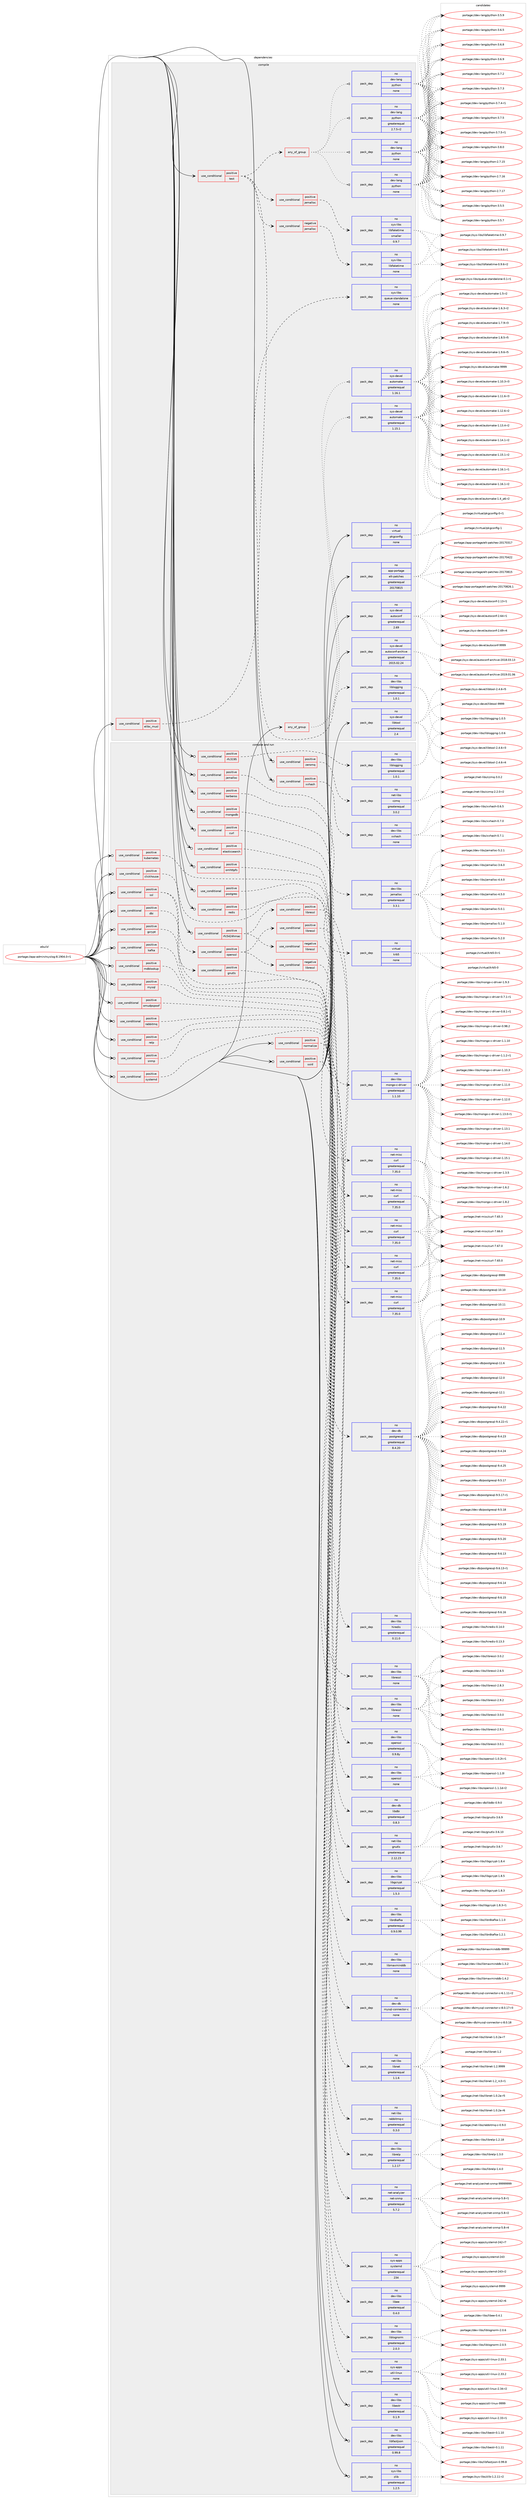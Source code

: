 digraph prolog {

# *************
# Graph options
# *************

newrank=true;
concentrate=true;
compound=true;
graph [rankdir=LR,fontname=Helvetica,fontsize=10,ranksep=1.5];#, ranksep=2.5, nodesep=0.2];
edge  [arrowhead=vee];
node  [fontname=Helvetica,fontsize=10];

# **********
# The ebuild
# **********

subgraph cluster_leftcol {
color=gray;
rank=same;
label=<<i>ebuild</i>>;
id [label="portage://app-admin/rsyslog-8.1904.0-r1", color=red, width=4, href="../app-admin/rsyslog-8.1904.0-r1.svg"];
}

# ****************
# The dependencies
# ****************

subgraph cluster_midcol {
color=gray;
label=<<i>dependencies</i>>;
subgraph cluster_compile {
fillcolor="#eeeeee";
style=filled;
label=<<i>compile</i>>;
subgraph any86 {
dependency5668 [label=<<TABLE BORDER="0" CELLBORDER="1" CELLSPACING="0" CELLPADDING="4"><TR><TD CELLPADDING="10">any_of_group</TD></TR></TABLE>>, shape=none, color=red];subgraph pack4280 {
dependency5669 [label=<<TABLE BORDER="0" CELLBORDER="1" CELLSPACING="0" CELLPADDING="4" WIDTH="220"><TR><TD ROWSPAN="6" CELLPADDING="30">pack_dep</TD></TR><TR><TD WIDTH="110">no</TD></TR><TR><TD>sys-devel</TD></TR><TR><TD>automake</TD></TR><TR><TD>greaterequal</TD></TR><TR><TD>1.16.1</TD></TR></TABLE>>, shape=none, color=blue];
}
dependency5668:e -> dependency5669:w [weight=20,style="dotted",arrowhead="oinv"];
subgraph pack4281 {
dependency5670 [label=<<TABLE BORDER="0" CELLBORDER="1" CELLSPACING="0" CELLPADDING="4" WIDTH="220"><TR><TD ROWSPAN="6" CELLPADDING="30">pack_dep</TD></TR><TR><TD WIDTH="110">no</TD></TR><TR><TD>sys-devel</TD></TR><TR><TD>automake</TD></TR><TR><TD>greaterequal</TD></TR><TR><TD>1.15.1</TD></TR></TABLE>>, shape=none, color=blue];
}
dependency5668:e -> dependency5670:w [weight=20,style="dotted",arrowhead="oinv"];
}
id:e -> dependency5668:w [weight=20,style="solid",arrowhead="vee"];
subgraph cond1301 {
dependency5671 [label=<<TABLE BORDER="0" CELLBORDER="1" CELLSPACING="0" CELLPADDING="4"><TR><TD ROWSPAN="3" CELLPADDING="10">use_conditional</TD></TR><TR><TD>positive</TD></TR><TR><TD>elibc_musl</TD></TR></TABLE>>, shape=none, color=red];
subgraph pack4282 {
dependency5672 [label=<<TABLE BORDER="0" CELLBORDER="1" CELLSPACING="0" CELLPADDING="4" WIDTH="220"><TR><TD ROWSPAN="6" CELLPADDING="30">pack_dep</TD></TR><TR><TD WIDTH="110">no</TD></TR><TR><TD>sys-libs</TD></TR><TR><TD>queue-standalone</TD></TR><TR><TD>none</TD></TR><TR><TD></TD></TR></TABLE>>, shape=none, color=blue];
}
dependency5671:e -> dependency5672:w [weight=20,style="dashed",arrowhead="vee"];
}
id:e -> dependency5671:w [weight=20,style="solid",arrowhead="vee"];
subgraph cond1302 {
dependency5673 [label=<<TABLE BORDER="0" CELLBORDER="1" CELLSPACING="0" CELLPADDING="4"><TR><TD ROWSPAN="3" CELLPADDING="10">use_conditional</TD></TR><TR><TD>positive</TD></TR><TR><TD>test</TD></TR></TABLE>>, shape=none, color=red];
subgraph pack4283 {
dependency5674 [label=<<TABLE BORDER="0" CELLBORDER="1" CELLSPACING="0" CELLPADDING="4" WIDTH="220"><TR><TD ROWSPAN="6" CELLPADDING="30">pack_dep</TD></TR><TR><TD WIDTH="110">no</TD></TR><TR><TD>dev-libs</TD></TR><TR><TD>liblogging</TD></TR><TR><TD>greaterequal</TD></TR><TR><TD>1.0.1</TD></TR></TABLE>>, shape=none, color=blue];
}
dependency5673:e -> dependency5674:w [weight=20,style="dashed",arrowhead="vee"];
subgraph cond1303 {
dependency5675 [label=<<TABLE BORDER="0" CELLBORDER="1" CELLSPACING="0" CELLPADDING="4"><TR><TD ROWSPAN="3" CELLPADDING="10">use_conditional</TD></TR><TR><TD>positive</TD></TR><TR><TD>jemalloc</TD></TR></TABLE>>, shape=none, color=red];
subgraph pack4284 {
dependency5676 [label=<<TABLE BORDER="0" CELLBORDER="1" CELLSPACING="0" CELLPADDING="4" WIDTH="220"><TR><TD ROWSPAN="6" CELLPADDING="30">pack_dep</TD></TR><TR><TD WIDTH="110">no</TD></TR><TR><TD>sys-libs</TD></TR><TR><TD>libfaketime</TD></TR><TR><TD>smaller</TD></TR><TR><TD>0.9.7</TD></TR></TABLE>>, shape=none, color=blue];
}
dependency5675:e -> dependency5676:w [weight=20,style="dashed",arrowhead="vee"];
}
dependency5673:e -> dependency5675:w [weight=20,style="dashed",arrowhead="vee"];
subgraph cond1304 {
dependency5677 [label=<<TABLE BORDER="0" CELLBORDER="1" CELLSPACING="0" CELLPADDING="4"><TR><TD ROWSPAN="3" CELLPADDING="10">use_conditional</TD></TR><TR><TD>negative</TD></TR><TR><TD>jemalloc</TD></TR></TABLE>>, shape=none, color=red];
subgraph pack4285 {
dependency5678 [label=<<TABLE BORDER="0" CELLBORDER="1" CELLSPACING="0" CELLPADDING="4" WIDTH="220"><TR><TD ROWSPAN="6" CELLPADDING="30">pack_dep</TD></TR><TR><TD WIDTH="110">no</TD></TR><TR><TD>sys-libs</TD></TR><TR><TD>libfaketime</TD></TR><TR><TD>none</TD></TR><TR><TD></TD></TR></TABLE>>, shape=none, color=blue];
}
dependency5677:e -> dependency5678:w [weight=20,style="dashed",arrowhead="vee"];
}
dependency5673:e -> dependency5677:w [weight=20,style="dashed",arrowhead="vee"];
subgraph any87 {
dependency5679 [label=<<TABLE BORDER="0" CELLBORDER="1" CELLSPACING="0" CELLPADDING="4"><TR><TD CELLPADDING="10">any_of_group</TD></TR></TABLE>>, shape=none, color=red];subgraph pack4286 {
dependency5680 [label=<<TABLE BORDER="0" CELLBORDER="1" CELLSPACING="0" CELLPADDING="4" WIDTH="220"><TR><TD ROWSPAN="6" CELLPADDING="30">pack_dep</TD></TR><TR><TD WIDTH="110">no</TD></TR><TR><TD>dev-lang</TD></TR><TR><TD>python</TD></TR><TR><TD>none</TD></TR><TR><TD></TD></TR></TABLE>>, shape=none, color=blue];
}
dependency5679:e -> dependency5680:w [weight=20,style="dotted",arrowhead="oinv"];
subgraph pack4287 {
dependency5681 [label=<<TABLE BORDER="0" CELLBORDER="1" CELLSPACING="0" CELLPADDING="4" WIDTH="220"><TR><TD ROWSPAN="6" CELLPADDING="30">pack_dep</TD></TR><TR><TD WIDTH="110">no</TD></TR><TR><TD>dev-lang</TD></TR><TR><TD>python</TD></TR><TR><TD>none</TD></TR><TR><TD></TD></TR></TABLE>>, shape=none, color=blue];
}
dependency5679:e -> dependency5681:w [weight=20,style="dotted",arrowhead="oinv"];
subgraph pack4288 {
dependency5682 [label=<<TABLE BORDER="0" CELLBORDER="1" CELLSPACING="0" CELLPADDING="4" WIDTH="220"><TR><TD ROWSPAN="6" CELLPADDING="30">pack_dep</TD></TR><TR><TD WIDTH="110">no</TD></TR><TR><TD>dev-lang</TD></TR><TR><TD>python</TD></TR><TR><TD>none</TD></TR><TR><TD></TD></TR></TABLE>>, shape=none, color=blue];
}
dependency5679:e -> dependency5682:w [weight=20,style="dotted",arrowhead="oinv"];
subgraph pack4289 {
dependency5683 [label=<<TABLE BORDER="0" CELLBORDER="1" CELLSPACING="0" CELLPADDING="4" WIDTH="220"><TR><TD ROWSPAN="6" CELLPADDING="30">pack_dep</TD></TR><TR><TD WIDTH="110">no</TD></TR><TR><TD>dev-lang</TD></TR><TR><TD>python</TD></TR><TR><TD>greaterequal</TD></TR><TR><TD>2.7.5-r2</TD></TR></TABLE>>, shape=none, color=blue];
}
dependency5679:e -> dependency5683:w [weight=20,style="dotted",arrowhead="oinv"];
}
dependency5673:e -> dependency5679:w [weight=20,style="dashed",arrowhead="vee"];
}
id:e -> dependency5673:w [weight=20,style="solid",arrowhead="vee"];
subgraph pack4290 {
dependency5684 [label=<<TABLE BORDER="0" CELLBORDER="1" CELLSPACING="0" CELLPADDING="4" WIDTH="220"><TR><TD ROWSPAN="6" CELLPADDING="30">pack_dep</TD></TR><TR><TD WIDTH="110">no</TD></TR><TR><TD>app-portage</TD></TR><TR><TD>elt-patches</TD></TR><TR><TD>greaterequal</TD></TR><TR><TD>20170815</TD></TR></TABLE>>, shape=none, color=blue];
}
id:e -> dependency5684:w [weight=20,style="solid",arrowhead="vee"];
subgraph pack4291 {
dependency5685 [label=<<TABLE BORDER="0" CELLBORDER="1" CELLSPACING="0" CELLPADDING="4" WIDTH="220"><TR><TD ROWSPAN="6" CELLPADDING="30">pack_dep</TD></TR><TR><TD WIDTH="110">no</TD></TR><TR><TD>sys-devel</TD></TR><TR><TD>autoconf</TD></TR><TR><TD>greaterequal</TD></TR><TR><TD>2.69</TD></TR></TABLE>>, shape=none, color=blue];
}
id:e -> dependency5685:w [weight=20,style="solid",arrowhead="vee"];
subgraph pack4292 {
dependency5686 [label=<<TABLE BORDER="0" CELLBORDER="1" CELLSPACING="0" CELLPADDING="4" WIDTH="220"><TR><TD ROWSPAN="6" CELLPADDING="30">pack_dep</TD></TR><TR><TD WIDTH="110">no</TD></TR><TR><TD>sys-devel</TD></TR><TR><TD>autoconf-archive</TD></TR><TR><TD>greaterequal</TD></TR><TR><TD>2015.02.24</TD></TR></TABLE>>, shape=none, color=blue];
}
id:e -> dependency5686:w [weight=20,style="solid",arrowhead="vee"];
subgraph pack4293 {
dependency5687 [label=<<TABLE BORDER="0" CELLBORDER="1" CELLSPACING="0" CELLPADDING="4" WIDTH="220"><TR><TD ROWSPAN="6" CELLPADDING="30">pack_dep</TD></TR><TR><TD WIDTH="110">no</TD></TR><TR><TD>sys-devel</TD></TR><TR><TD>libtool</TD></TR><TR><TD>greaterequal</TD></TR><TR><TD>2.4</TD></TR></TABLE>>, shape=none, color=blue];
}
id:e -> dependency5687:w [weight=20,style="solid",arrowhead="vee"];
subgraph pack4294 {
dependency5688 [label=<<TABLE BORDER="0" CELLBORDER="1" CELLSPACING="0" CELLPADDING="4" WIDTH="220"><TR><TD ROWSPAN="6" CELLPADDING="30">pack_dep</TD></TR><TR><TD WIDTH="110">no</TD></TR><TR><TD>virtual</TD></TR><TR><TD>pkgconfig</TD></TR><TR><TD>none</TD></TR><TR><TD></TD></TR></TABLE>>, shape=none, color=blue];
}
id:e -> dependency5688:w [weight=20,style="solid",arrowhead="vee"];
}
subgraph cluster_compileandrun {
fillcolor="#eeeeee";
style=filled;
label=<<i>compile and run</i>>;
subgraph cond1305 {
dependency5689 [label=<<TABLE BORDER="0" CELLBORDER="1" CELLSPACING="0" CELLPADDING="4"><TR><TD ROWSPAN="3" CELLPADDING="10">use_conditional</TD></TR><TR><TD>positive</TD></TR><TR><TD>clickhouse</TD></TR></TABLE>>, shape=none, color=red];
subgraph pack4295 {
dependency5690 [label=<<TABLE BORDER="0" CELLBORDER="1" CELLSPACING="0" CELLPADDING="4" WIDTH="220"><TR><TD ROWSPAN="6" CELLPADDING="30">pack_dep</TD></TR><TR><TD WIDTH="110">no</TD></TR><TR><TD>net-misc</TD></TR><TR><TD>curl</TD></TR><TR><TD>greaterequal</TD></TR><TR><TD>7.35.0</TD></TR></TABLE>>, shape=none, color=blue];
}
dependency5689:e -> dependency5690:w [weight=20,style="dashed",arrowhead="vee"];
}
id:e -> dependency5689:w [weight=20,style="solid",arrowhead="odotvee"];
subgraph cond1306 {
dependency5691 [label=<<TABLE BORDER="0" CELLBORDER="1" CELLSPACING="0" CELLPADDING="4"><TR><TD ROWSPAN="3" CELLPADDING="10">use_conditional</TD></TR><TR><TD>positive</TD></TR><TR><TD>curl</TD></TR></TABLE>>, shape=none, color=red];
subgraph pack4296 {
dependency5692 [label=<<TABLE BORDER="0" CELLBORDER="1" CELLSPACING="0" CELLPADDING="4" WIDTH="220"><TR><TD ROWSPAN="6" CELLPADDING="30">pack_dep</TD></TR><TR><TD WIDTH="110">no</TD></TR><TR><TD>net-misc</TD></TR><TR><TD>curl</TD></TR><TR><TD>greaterequal</TD></TR><TR><TD>7.35.0</TD></TR></TABLE>>, shape=none, color=blue];
}
dependency5691:e -> dependency5692:w [weight=20,style="dashed",arrowhead="vee"];
}
id:e -> dependency5691:w [weight=20,style="solid",arrowhead="odotvee"];
subgraph cond1307 {
dependency5693 [label=<<TABLE BORDER="0" CELLBORDER="1" CELLSPACING="0" CELLPADDING="4"><TR><TD ROWSPAN="3" CELLPADDING="10">use_conditional</TD></TR><TR><TD>positive</TD></TR><TR><TD>dbi</TD></TR></TABLE>>, shape=none, color=red];
subgraph pack4297 {
dependency5694 [label=<<TABLE BORDER="0" CELLBORDER="1" CELLSPACING="0" CELLPADDING="4" WIDTH="220"><TR><TD ROWSPAN="6" CELLPADDING="30">pack_dep</TD></TR><TR><TD WIDTH="110">no</TD></TR><TR><TD>dev-db</TD></TR><TR><TD>libdbi</TD></TR><TR><TD>greaterequal</TD></TR><TR><TD>0.8.3</TD></TR></TABLE>>, shape=none, color=blue];
}
dependency5693:e -> dependency5694:w [weight=20,style="dashed",arrowhead="vee"];
}
id:e -> dependency5693:w [weight=20,style="solid",arrowhead="odotvee"];
subgraph cond1308 {
dependency5695 [label=<<TABLE BORDER="0" CELLBORDER="1" CELLSPACING="0" CELLPADDING="4"><TR><TD ROWSPAN="3" CELLPADDING="10">use_conditional</TD></TR><TR><TD>positive</TD></TR><TR><TD>elasticsearch</TD></TR></TABLE>>, shape=none, color=red];
subgraph pack4298 {
dependency5696 [label=<<TABLE BORDER="0" CELLBORDER="1" CELLSPACING="0" CELLPADDING="4" WIDTH="220"><TR><TD ROWSPAN="6" CELLPADDING="30">pack_dep</TD></TR><TR><TD WIDTH="110">no</TD></TR><TR><TD>net-misc</TD></TR><TR><TD>curl</TD></TR><TR><TD>greaterequal</TD></TR><TR><TD>7.35.0</TD></TR></TABLE>>, shape=none, color=blue];
}
dependency5695:e -> dependency5696:w [weight=20,style="dashed",arrowhead="vee"];
}
id:e -> dependency5695:w [weight=20,style="solid",arrowhead="odotvee"];
subgraph cond1309 {
dependency5697 [label=<<TABLE BORDER="0" CELLBORDER="1" CELLSPACING="0" CELLPADDING="4"><TR><TD ROWSPAN="3" CELLPADDING="10">use_conditional</TD></TR><TR><TD>positive</TD></TR><TR><TD>gcrypt</TD></TR></TABLE>>, shape=none, color=red];
subgraph pack4299 {
dependency5698 [label=<<TABLE BORDER="0" CELLBORDER="1" CELLSPACING="0" CELLPADDING="4" WIDTH="220"><TR><TD ROWSPAN="6" CELLPADDING="30">pack_dep</TD></TR><TR><TD WIDTH="110">no</TD></TR><TR><TD>dev-libs</TD></TR><TR><TD>libgcrypt</TD></TR><TR><TD>greaterequal</TD></TR><TR><TD>1.5.3</TD></TR></TABLE>>, shape=none, color=blue];
}
dependency5697:e -> dependency5698:w [weight=20,style="dashed",arrowhead="vee"];
}
id:e -> dependency5697:w [weight=20,style="solid",arrowhead="odotvee"];
subgraph cond1310 {
dependency5699 [label=<<TABLE BORDER="0" CELLBORDER="1" CELLSPACING="0" CELLPADDING="4"><TR><TD ROWSPAN="3" CELLPADDING="10">use_conditional</TD></TR><TR><TD>positive</TD></TR><TR><TD>jemalloc</TD></TR></TABLE>>, shape=none, color=red];
subgraph pack4300 {
dependency5700 [label=<<TABLE BORDER="0" CELLBORDER="1" CELLSPACING="0" CELLPADDING="4" WIDTH="220"><TR><TD ROWSPAN="6" CELLPADDING="30">pack_dep</TD></TR><TR><TD WIDTH="110">no</TD></TR><TR><TD>dev-libs</TD></TR><TR><TD>jemalloc</TD></TR><TR><TD>greaterequal</TD></TR><TR><TD>3.3.1</TD></TR></TABLE>>, shape=none, color=blue];
}
dependency5699:e -> dependency5700:w [weight=20,style="dashed",arrowhead="vee"];
}
id:e -> dependency5699:w [weight=20,style="solid",arrowhead="odotvee"];
subgraph cond1311 {
dependency5701 [label=<<TABLE BORDER="0" CELLBORDER="1" CELLSPACING="0" CELLPADDING="4"><TR><TD ROWSPAN="3" CELLPADDING="10">use_conditional</TD></TR><TR><TD>positive</TD></TR><TR><TD>kafka</TD></TR></TABLE>>, shape=none, color=red];
subgraph pack4301 {
dependency5702 [label=<<TABLE BORDER="0" CELLBORDER="1" CELLSPACING="0" CELLPADDING="4" WIDTH="220"><TR><TD ROWSPAN="6" CELLPADDING="30">pack_dep</TD></TR><TR><TD WIDTH="110">no</TD></TR><TR><TD>dev-libs</TD></TR><TR><TD>librdkafka</TD></TR><TR><TD>greaterequal</TD></TR><TR><TD>0.9.0.99</TD></TR></TABLE>>, shape=none, color=blue];
}
dependency5701:e -> dependency5702:w [weight=20,style="dashed",arrowhead="vee"];
}
id:e -> dependency5701:w [weight=20,style="solid",arrowhead="odotvee"];
subgraph cond1312 {
dependency5703 [label=<<TABLE BORDER="0" CELLBORDER="1" CELLSPACING="0" CELLPADDING="4"><TR><TD ROWSPAN="3" CELLPADDING="10">use_conditional</TD></TR><TR><TD>positive</TD></TR><TR><TD>kerberos</TD></TR></TABLE>>, shape=none, color=red];
subgraph pack4302 {
dependency5704 [label=<<TABLE BORDER="0" CELLBORDER="1" CELLSPACING="0" CELLPADDING="4" WIDTH="220"><TR><TD ROWSPAN="6" CELLPADDING="30">pack_dep</TD></TR><TR><TD WIDTH="110">no</TD></TR><TR><TD>virtual</TD></TR><TR><TD>krb5</TD></TR><TR><TD>none</TD></TR><TR><TD></TD></TR></TABLE>>, shape=none, color=blue];
}
dependency5703:e -> dependency5704:w [weight=20,style="dashed",arrowhead="vee"];
}
id:e -> dependency5703:w [weight=20,style="solid",arrowhead="odotvee"];
subgraph cond1313 {
dependency5705 [label=<<TABLE BORDER="0" CELLBORDER="1" CELLSPACING="0" CELLPADDING="4"><TR><TD ROWSPAN="3" CELLPADDING="10">use_conditional</TD></TR><TR><TD>positive</TD></TR><TR><TD>kubernetes</TD></TR></TABLE>>, shape=none, color=red];
subgraph pack4303 {
dependency5706 [label=<<TABLE BORDER="0" CELLBORDER="1" CELLSPACING="0" CELLPADDING="4" WIDTH="220"><TR><TD ROWSPAN="6" CELLPADDING="30">pack_dep</TD></TR><TR><TD WIDTH="110">no</TD></TR><TR><TD>net-misc</TD></TR><TR><TD>curl</TD></TR><TR><TD>greaterequal</TD></TR><TR><TD>7.35.0</TD></TR></TABLE>>, shape=none, color=blue];
}
dependency5705:e -> dependency5706:w [weight=20,style="dashed",arrowhead="vee"];
}
id:e -> dependency5705:w [weight=20,style="solid",arrowhead="odotvee"];
subgraph cond1314 {
dependency5707 [label=<<TABLE BORDER="0" CELLBORDER="1" CELLSPACING="0" CELLPADDING="4"><TR><TD ROWSPAN="3" CELLPADDING="10">use_conditional</TD></TR><TR><TD>positive</TD></TR><TR><TD>mdblookup</TD></TR></TABLE>>, shape=none, color=red];
subgraph pack4304 {
dependency5708 [label=<<TABLE BORDER="0" CELLBORDER="1" CELLSPACING="0" CELLPADDING="4" WIDTH="220"><TR><TD ROWSPAN="6" CELLPADDING="30">pack_dep</TD></TR><TR><TD WIDTH="110">no</TD></TR><TR><TD>dev-libs</TD></TR><TR><TD>libmaxminddb</TD></TR><TR><TD>none</TD></TR><TR><TD></TD></TR></TABLE>>, shape=none, color=blue];
}
dependency5707:e -> dependency5708:w [weight=20,style="dashed",arrowhead="vee"];
}
id:e -> dependency5707:w [weight=20,style="solid",arrowhead="odotvee"];
subgraph cond1315 {
dependency5709 [label=<<TABLE BORDER="0" CELLBORDER="1" CELLSPACING="0" CELLPADDING="4"><TR><TD ROWSPAN="3" CELLPADDING="10">use_conditional</TD></TR><TR><TD>positive</TD></TR><TR><TD>mongodb</TD></TR></TABLE>>, shape=none, color=red];
subgraph pack4305 {
dependency5710 [label=<<TABLE BORDER="0" CELLBORDER="1" CELLSPACING="0" CELLPADDING="4" WIDTH="220"><TR><TD ROWSPAN="6" CELLPADDING="30">pack_dep</TD></TR><TR><TD WIDTH="110">no</TD></TR><TR><TD>dev-libs</TD></TR><TR><TD>mongo-c-driver</TD></TR><TR><TD>greaterequal</TD></TR><TR><TD>1.1.10</TD></TR></TABLE>>, shape=none, color=blue];
}
dependency5709:e -> dependency5710:w [weight=20,style="dashed",arrowhead="vee"];
}
id:e -> dependency5709:w [weight=20,style="solid",arrowhead="odotvee"];
subgraph cond1316 {
dependency5711 [label=<<TABLE BORDER="0" CELLBORDER="1" CELLSPACING="0" CELLPADDING="4"><TR><TD ROWSPAN="3" CELLPADDING="10">use_conditional</TD></TR><TR><TD>positive</TD></TR><TR><TD>mysql</TD></TR></TABLE>>, shape=none, color=red];
subgraph pack4306 {
dependency5712 [label=<<TABLE BORDER="0" CELLBORDER="1" CELLSPACING="0" CELLPADDING="4" WIDTH="220"><TR><TD ROWSPAN="6" CELLPADDING="30">pack_dep</TD></TR><TR><TD WIDTH="110">no</TD></TR><TR><TD>dev-db</TD></TR><TR><TD>mysql-connector-c</TD></TR><TR><TD>none</TD></TR><TR><TD></TD></TR></TABLE>>, shape=none, color=blue];
}
dependency5711:e -> dependency5712:w [weight=20,style="dashed",arrowhead="vee"];
}
id:e -> dependency5711:w [weight=20,style="solid",arrowhead="odotvee"];
subgraph cond1317 {
dependency5713 [label=<<TABLE BORDER="0" CELLBORDER="1" CELLSPACING="0" CELLPADDING="4"><TR><TD ROWSPAN="3" CELLPADDING="10">use_conditional</TD></TR><TR><TD>positive</TD></TR><TR><TD>normalize</TD></TR></TABLE>>, shape=none, color=red];
subgraph pack4307 {
dependency5714 [label=<<TABLE BORDER="0" CELLBORDER="1" CELLSPACING="0" CELLPADDING="4" WIDTH="220"><TR><TD ROWSPAN="6" CELLPADDING="30">pack_dep</TD></TR><TR><TD WIDTH="110">no</TD></TR><TR><TD>dev-libs</TD></TR><TR><TD>libee</TD></TR><TR><TD>greaterequal</TD></TR><TR><TD>0.4.0</TD></TR></TABLE>>, shape=none, color=blue];
}
dependency5713:e -> dependency5714:w [weight=20,style="dashed",arrowhead="vee"];
subgraph pack4308 {
dependency5715 [label=<<TABLE BORDER="0" CELLBORDER="1" CELLSPACING="0" CELLPADDING="4" WIDTH="220"><TR><TD ROWSPAN="6" CELLPADDING="30">pack_dep</TD></TR><TR><TD WIDTH="110">no</TD></TR><TR><TD>dev-libs</TD></TR><TR><TD>liblognorm</TD></TR><TR><TD>greaterequal</TD></TR><TR><TD>2.0.3</TD></TR></TABLE>>, shape=none, color=blue];
}
dependency5713:e -> dependency5715:w [weight=20,style="dashed",arrowhead="vee"];
}
id:e -> dependency5713:w [weight=20,style="solid",arrowhead="odotvee"];
subgraph cond1318 {
dependency5716 [label=<<TABLE BORDER="0" CELLBORDER="1" CELLSPACING="0" CELLPADDING="4"><TR><TD ROWSPAN="3" CELLPADDING="10">use_conditional</TD></TR><TR><TD>positive</TD></TR><TR><TD>omhttpfs</TD></TR></TABLE>>, shape=none, color=red];
subgraph pack4309 {
dependency5717 [label=<<TABLE BORDER="0" CELLBORDER="1" CELLSPACING="0" CELLPADDING="4" WIDTH="220"><TR><TD ROWSPAN="6" CELLPADDING="30">pack_dep</TD></TR><TR><TD WIDTH="110">no</TD></TR><TR><TD>net-misc</TD></TR><TR><TD>curl</TD></TR><TR><TD>greaterequal</TD></TR><TR><TD>7.35.0</TD></TR></TABLE>>, shape=none, color=blue];
}
dependency5716:e -> dependency5717:w [weight=20,style="dashed",arrowhead="vee"];
}
id:e -> dependency5716:w [weight=20,style="solid",arrowhead="odotvee"];
subgraph cond1319 {
dependency5718 [label=<<TABLE BORDER="0" CELLBORDER="1" CELLSPACING="0" CELLPADDING="4"><TR><TD ROWSPAN="3" CELLPADDING="10">use_conditional</TD></TR><TR><TD>positive</TD></TR><TR><TD>omudpspoof</TD></TR></TABLE>>, shape=none, color=red];
subgraph pack4310 {
dependency5719 [label=<<TABLE BORDER="0" CELLBORDER="1" CELLSPACING="0" CELLPADDING="4" WIDTH="220"><TR><TD ROWSPAN="6" CELLPADDING="30">pack_dep</TD></TR><TR><TD WIDTH="110">no</TD></TR><TR><TD>net-libs</TD></TR><TR><TD>libnet</TD></TR><TR><TD>greaterequal</TD></TR><TR><TD>1.1.6</TD></TR></TABLE>>, shape=none, color=blue];
}
dependency5718:e -> dependency5719:w [weight=20,style="dashed",arrowhead="vee"];
}
id:e -> dependency5718:w [weight=20,style="solid",arrowhead="odotvee"];
subgraph cond1320 {
dependency5720 [label=<<TABLE BORDER="0" CELLBORDER="1" CELLSPACING="0" CELLPADDING="4"><TR><TD ROWSPAN="3" CELLPADDING="10">use_conditional</TD></TR><TR><TD>positive</TD></TR><TR><TD>postgres</TD></TR></TABLE>>, shape=none, color=red];
subgraph pack4311 {
dependency5721 [label=<<TABLE BORDER="0" CELLBORDER="1" CELLSPACING="0" CELLPADDING="4" WIDTH="220"><TR><TD ROWSPAN="6" CELLPADDING="30">pack_dep</TD></TR><TR><TD WIDTH="110">no</TD></TR><TR><TD>dev-db</TD></TR><TR><TD>postgresql</TD></TR><TR><TD>greaterequal</TD></TR><TR><TD>8.4.20</TD></TR></TABLE>>, shape=none, color=blue];
}
dependency5720:e -> dependency5721:w [weight=20,style="dashed",arrowhead="vee"];
}
id:e -> dependency5720:w [weight=20,style="solid",arrowhead="odotvee"];
subgraph cond1321 {
dependency5722 [label=<<TABLE BORDER="0" CELLBORDER="1" CELLSPACING="0" CELLPADDING="4"><TR><TD ROWSPAN="3" CELLPADDING="10">use_conditional</TD></TR><TR><TD>positive</TD></TR><TR><TD>rabbitmq</TD></TR></TABLE>>, shape=none, color=red];
subgraph pack4312 {
dependency5723 [label=<<TABLE BORDER="0" CELLBORDER="1" CELLSPACING="0" CELLPADDING="4" WIDTH="220"><TR><TD ROWSPAN="6" CELLPADDING="30">pack_dep</TD></TR><TR><TD WIDTH="110">no</TD></TR><TR><TD>net-libs</TD></TR><TR><TD>rabbitmq-c</TD></TR><TR><TD>greaterequal</TD></TR><TR><TD>0.3.0</TD></TR></TABLE>>, shape=none, color=blue];
}
dependency5722:e -> dependency5723:w [weight=20,style="dashed",arrowhead="vee"];
}
id:e -> dependency5722:w [weight=20,style="solid",arrowhead="odotvee"];
subgraph cond1322 {
dependency5724 [label=<<TABLE BORDER="0" CELLBORDER="1" CELLSPACING="0" CELLPADDING="4"><TR><TD ROWSPAN="3" CELLPADDING="10">use_conditional</TD></TR><TR><TD>positive</TD></TR><TR><TD>redis</TD></TR></TABLE>>, shape=none, color=red];
subgraph pack4313 {
dependency5725 [label=<<TABLE BORDER="0" CELLBORDER="1" CELLSPACING="0" CELLPADDING="4" WIDTH="220"><TR><TD ROWSPAN="6" CELLPADDING="30">pack_dep</TD></TR><TR><TD WIDTH="110">no</TD></TR><TR><TD>dev-libs</TD></TR><TR><TD>hiredis</TD></TR><TR><TD>greaterequal</TD></TR><TR><TD>0.11.0</TD></TR></TABLE>>, shape=none, color=blue];
}
dependency5724:e -> dependency5725:w [weight=20,style="dashed",arrowhead="vee"];
}
id:e -> dependency5724:w [weight=20,style="solid",arrowhead="odotvee"];
subgraph cond1323 {
dependency5726 [label=<<TABLE BORDER="0" CELLBORDER="1" CELLSPACING="0" CELLPADDING="4"><TR><TD ROWSPAN="3" CELLPADDING="10">use_conditional</TD></TR><TR><TD>positive</TD></TR><TR><TD>relp</TD></TR></TABLE>>, shape=none, color=red];
subgraph pack4314 {
dependency5727 [label=<<TABLE BORDER="0" CELLBORDER="1" CELLSPACING="0" CELLPADDING="4" WIDTH="220"><TR><TD ROWSPAN="6" CELLPADDING="30">pack_dep</TD></TR><TR><TD WIDTH="110">no</TD></TR><TR><TD>dev-libs</TD></TR><TR><TD>librelp</TD></TR><TR><TD>greaterequal</TD></TR><TR><TD>1.2.17</TD></TR></TABLE>>, shape=none, color=blue];
}
dependency5726:e -> dependency5727:w [weight=20,style="dashed",arrowhead="vee"];
}
id:e -> dependency5726:w [weight=20,style="solid",arrowhead="odotvee"];
subgraph cond1324 {
dependency5728 [label=<<TABLE BORDER="0" CELLBORDER="1" CELLSPACING="0" CELLPADDING="4"><TR><TD ROWSPAN="3" CELLPADDING="10">use_conditional</TD></TR><TR><TD>positive</TD></TR><TR><TD>rfc3195</TD></TR></TABLE>>, shape=none, color=red];
subgraph pack4315 {
dependency5729 [label=<<TABLE BORDER="0" CELLBORDER="1" CELLSPACING="0" CELLPADDING="4" WIDTH="220"><TR><TD ROWSPAN="6" CELLPADDING="30">pack_dep</TD></TR><TR><TD WIDTH="110">no</TD></TR><TR><TD>dev-libs</TD></TR><TR><TD>liblogging</TD></TR><TR><TD>greaterequal</TD></TR><TR><TD>1.0.1</TD></TR></TABLE>>, shape=none, color=blue];
}
dependency5728:e -> dependency5729:w [weight=20,style="dashed",arrowhead="vee"];
}
id:e -> dependency5728:w [weight=20,style="solid",arrowhead="odotvee"];
subgraph cond1325 {
dependency5730 [label=<<TABLE BORDER="0" CELLBORDER="1" CELLSPACING="0" CELLPADDING="4"><TR><TD ROWSPAN="3" CELLPADDING="10">use_conditional</TD></TR><TR><TD>positive</TD></TR><TR><TD>rfc5424hmac</TD></TR></TABLE>>, shape=none, color=red];
subgraph cond1326 {
dependency5731 [label=<<TABLE BORDER="0" CELLBORDER="1" CELLSPACING="0" CELLPADDING="4"><TR><TD ROWSPAN="3" CELLPADDING="10">use_conditional</TD></TR><TR><TD>negative</TD></TR><TR><TD>libressl</TD></TR></TABLE>>, shape=none, color=red];
subgraph pack4316 {
dependency5732 [label=<<TABLE BORDER="0" CELLBORDER="1" CELLSPACING="0" CELLPADDING="4" WIDTH="220"><TR><TD ROWSPAN="6" CELLPADDING="30">pack_dep</TD></TR><TR><TD WIDTH="110">no</TD></TR><TR><TD>dev-libs</TD></TR><TR><TD>openssl</TD></TR><TR><TD>greaterequal</TD></TR><TR><TD>0.9.8y</TD></TR></TABLE>>, shape=none, color=blue];
}
dependency5731:e -> dependency5732:w [weight=20,style="dashed",arrowhead="vee"];
}
dependency5730:e -> dependency5731:w [weight=20,style="dashed",arrowhead="vee"];
subgraph cond1327 {
dependency5733 [label=<<TABLE BORDER="0" CELLBORDER="1" CELLSPACING="0" CELLPADDING="4"><TR><TD ROWSPAN="3" CELLPADDING="10">use_conditional</TD></TR><TR><TD>positive</TD></TR><TR><TD>libressl</TD></TR></TABLE>>, shape=none, color=red];
subgraph pack4317 {
dependency5734 [label=<<TABLE BORDER="0" CELLBORDER="1" CELLSPACING="0" CELLPADDING="4" WIDTH="220"><TR><TD ROWSPAN="6" CELLPADDING="30">pack_dep</TD></TR><TR><TD WIDTH="110">no</TD></TR><TR><TD>dev-libs</TD></TR><TR><TD>libressl</TD></TR><TR><TD>none</TD></TR><TR><TD></TD></TR></TABLE>>, shape=none, color=blue];
}
dependency5733:e -> dependency5734:w [weight=20,style="dashed",arrowhead="vee"];
}
dependency5730:e -> dependency5733:w [weight=20,style="dashed",arrowhead="vee"];
}
id:e -> dependency5730:w [weight=20,style="solid",arrowhead="odotvee"];
subgraph cond1328 {
dependency5735 [label=<<TABLE BORDER="0" CELLBORDER="1" CELLSPACING="0" CELLPADDING="4"><TR><TD ROWSPAN="3" CELLPADDING="10">use_conditional</TD></TR><TR><TD>positive</TD></TR><TR><TD>snmp</TD></TR></TABLE>>, shape=none, color=red];
subgraph pack4318 {
dependency5736 [label=<<TABLE BORDER="0" CELLBORDER="1" CELLSPACING="0" CELLPADDING="4" WIDTH="220"><TR><TD ROWSPAN="6" CELLPADDING="30">pack_dep</TD></TR><TR><TD WIDTH="110">no</TD></TR><TR><TD>net-analyzer</TD></TR><TR><TD>net-snmp</TD></TR><TR><TD>greaterequal</TD></TR><TR><TD>5.7.2</TD></TR></TABLE>>, shape=none, color=blue];
}
dependency5735:e -> dependency5736:w [weight=20,style="dashed",arrowhead="vee"];
}
id:e -> dependency5735:w [weight=20,style="solid",arrowhead="odotvee"];
subgraph cond1329 {
dependency5737 [label=<<TABLE BORDER="0" CELLBORDER="1" CELLSPACING="0" CELLPADDING="4"><TR><TD ROWSPAN="3" CELLPADDING="10">use_conditional</TD></TR><TR><TD>positive</TD></TR><TR><TD>ssl</TD></TR></TABLE>>, shape=none, color=red];
subgraph cond1330 {
dependency5738 [label=<<TABLE BORDER="0" CELLBORDER="1" CELLSPACING="0" CELLPADDING="4"><TR><TD ROWSPAN="3" CELLPADDING="10">use_conditional</TD></TR><TR><TD>positive</TD></TR><TR><TD>gnutls</TD></TR></TABLE>>, shape=none, color=red];
subgraph pack4319 {
dependency5739 [label=<<TABLE BORDER="0" CELLBORDER="1" CELLSPACING="0" CELLPADDING="4" WIDTH="220"><TR><TD ROWSPAN="6" CELLPADDING="30">pack_dep</TD></TR><TR><TD WIDTH="110">no</TD></TR><TR><TD>net-libs</TD></TR><TR><TD>gnutls</TD></TR><TR><TD>greaterequal</TD></TR><TR><TD>2.12.23</TD></TR></TABLE>>, shape=none, color=blue];
}
dependency5738:e -> dependency5739:w [weight=20,style="dashed",arrowhead="vee"];
}
dependency5737:e -> dependency5738:w [weight=20,style="dashed",arrowhead="vee"];
subgraph cond1331 {
dependency5740 [label=<<TABLE BORDER="0" CELLBORDER="1" CELLSPACING="0" CELLPADDING="4"><TR><TD ROWSPAN="3" CELLPADDING="10">use_conditional</TD></TR><TR><TD>positive</TD></TR><TR><TD>openssl</TD></TR></TABLE>>, shape=none, color=red];
subgraph cond1332 {
dependency5741 [label=<<TABLE BORDER="0" CELLBORDER="1" CELLSPACING="0" CELLPADDING="4"><TR><TD ROWSPAN="3" CELLPADDING="10">use_conditional</TD></TR><TR><TD>negative</TD></TR><TR><TD>libressl</TD></TR></TABLE>>, shape=none, color=red];
subgraph pack4320 {
dependency5742 [label=<<TABLE BORDER="0" CELLBORDER="1" CELLSPACING="0" CELLPADDING="4" WIDTH="220"><TR><TD ROWSPAN="6" CELLPADDING="30">pack_dep</TD></TR><TR><TD WIDTH="110">no</TD></TR><TR><TD>dev-libs</TD></TR><TR><TD>openssl</TD></TR><TR><TD>none</TD></TR><TR><TD></TD></TR></TABLE>>, shape=none, color=blue];
}
dependency5741:e -> dependency5742:w [weight=20,style="dashed",arrowhead="vee"];
}
dependency5740:e -> dependency5741:w [weight=20,style="dashed",arrowhead="vee"];
subgraph cond1333 {
dependency5743 [label=<<TABLE BORDER="0" CELLBORDER="1" CELLSPACING="0" CELLPADDING="4"><TR><TD ROWSPAN="3" CELLPADDING="10">use_conditional</TD></TR><TR><TD>positive</TD></TR><TR><TD>libressl</TD></TR></TABLE>>, shape=none, color=red];
subgraph pack4321 {
dependency5744 [label=<<TABLE BORDER="0" CELLBORDER="1" CELLSPACING="0" CELLPADDING="4" WIDTH="220"><TR><TD ROWSPAN="6" CELLPADDING="30">pack_dep</TD></TR><TR><TD WIDTH="110">no</TD></TR><TR><TD>dev-libs</TD></TR><TR><TD>libressl</TD></TR><TR><TD>none</TD></TR><TR><TD></TD></TR></TABLE>>, shape=none, color=blue];
}
dependency5743:e -> dependency5744:w [weight=20,style="dashed",arrowhead="vee"];
}
dependency5740:e -> dependency5743:w [weight=20,style="dashed",arrowhead="vee"];
}
dependency5737:e -> dependency5740:w [weight=20,style="dashed",arrowhead="vee"];
}
id:e -> dependency5737:w [weight=20,style="solid",arrowhead="odotvee"];
subgraph cond1334 {
dependency5745 [label=<<TABLE BORDER="0" CELLBORDER="1" CELLSPACING="0" CELLPADDING="4"><TR><TD ROWSPAN="3" CELLPADDING="10">use_conditional</TD></TR><TR><TD>positive</TD></TR><TR><TD>systemd</TD></TR></TABLE>>, shape=none, color=red];
subgraph pack4322 {
dependency5746 [label=<<TABLE BORDER="0" CELLBORDER="1" CELLSPACING="0" CELLPADDING="4" WIDTH="220"><TR><TD ROWSPAN="6" CELLPADDING="30">pack_dep</TD></TR><TR><TD WIDTH="110">no</TD></TR><TR><TD>sys-apps</TD></TR><TR><TD>systemd</TD></TR><TR><TD>greaterequal</TD></TR><TR><TD>234</TD></TR></TABLE>>, shape=none, color=blue];
}
dependency5745:e -> dependency5746:w [weight=20,style="dashed",arrowhead="vee"];
}
id:e -> dependency5745:w [weight=20,style="solid",arrowhead="odotvee"];
subgraph cond1335 {
dependency5747 [label=<<TABLE BORDER="0" CELLBORDER="1" CELLSPACING="0" CELLPADDING="4"><TR><TD ROWSPAN="3" CELLPADDING="10">use_conditional</TD></TR><TR><TD>positive</TD></TR><TR><TD>uuid</TD></TR></TABLE>>, shape=none, color=red];
subgraph pack4323 {
dependency5748 [label=<<TABLE BORDER="0" CELLBORDER="1" CELLSPACING="0" CELLPADDING="4" WIDTH="220"><TR><TD ROWSPAN="6" CELLPADDING="30">pack_dep</TD></TR><TR><TD WIDTH="110">no</TD></TR><TR><TD>sys-apps</TD></TR><TR><TD>util-linux</TD></TR><TR><TD>none</TD></TR><TR><TD></TD></TR></TABLE>>, shape=none, color=blue];
}
dependency5747:e -> dependency5748:w [weight=20,style="dashed",arrowhead="vee"];
}
id:e -> dependency5747:w [weight=20,style="solid",arrowhead="odotvee"];
subgraph cond1336 {
dependency5749 [label=<<TABLE BORDER="0" CELLBORDER="1" CELLSPACING="0" CELLPADDING="4"><TR><TD ROWSPAN="3" CELLPADDING="10">use_conditional</TD></TR><TR><TD>positive</TD></TR><TR><TD>xxhash</TD></TR></TABLE>>, shape=none, color=red];
subgraph pack4324 {
dependency5750 [label=<<TABLE BORDER="0" CELLBORDER="1" CELLSPACING="0" CELLPADDING="4" WIDTH="220"><TR><TD ROWSPAN="6" CELLPADDING="30">pack_dep</TD></TR><TR><TD WIDTH="110">no</TD></TR><TR><TD>dev-libs</TD></TR><TR><TD>xxhash</TD></TR><TR><TD>none</TD></TR><TR><TD></TD></TR></TABLE>>, shape=none, color=blue];
}
dependency5749:e -> dependency5750:w [weight=20,style="dashed",arrowhead="vee"];
}
id:e -> dependency5749:w [weight=20,style="solid",arrowhead="odotvee"];
subgraph cond1337 {
dependency5751 [label=<<TABLE BORDER="0" CELLBORDER="1" CELLSPACING="0" CELLPADDING="4"><TR><TD ROWSPAN="3" CELLPADDING="10">use_conditional</TD></TR><TR><TD>positive</TD></TR><TR><TD>zeromq</TD></TR></TABLE>>, shape=none, color=red];
subgraph pack4325 {
dependency5752 [label=<<TABLE BORDER="0" CELLBORDER="1" CELLSPACING="0" CELLPADDING="4" WIDTH="220"><TR><TD ROWSPAN="6" CELLPADDING="30">pack_dep</TD></TR><TR><TD WIDTH="110">no</TD></TR><TR><TD>net-libs</TD></TR><TR><TD>czmq</TD></TR><TR><TD>greaterequal</TD></TR><TR><TD>3.0.2</TD></TR></TABLE>>, shape=none, color=blue];
}
dependency5751:e -> dependency5752:w [weight=20,style="dashed",arrowhead="vee"];
}
id:e -> dependency5751:w [weight=20,style="solid",arrowhead="odotvee"];
subgraph pack4326 {
dependency5753 [label=<<TABLE BORDER="0" CELLBORDER="1" CELLSPACING="0" CELLPADDING="4" WIDTH="220"><TR><TD ROWSPAN="6" CELLPADDING="30">pack_dep</TD></TR><TR><TD WIDTH="110">no</TD></TR><TR><TD>dev-libs</TD></TR><TR><TD>libestr</TD></TR><TR><TD>greaterequal</TD></TR><TR><TD>0.1.9</TD></TR></TABLE>>, shape=none, color=blue];
}
id:e -> dependency5753:w [weight=20,style="solid",arrowhead="odotvee"];
subgraph pack4327 {
dependency5754 [label=<<TABLE BORDER="0" CELLBORDER="1" CELLSPACING="0" CELLPADDING="4" WIDTH="220"><TR><TD ROWSPAN="6" CELLPADDING="30">pack_dep</TD></TR><TR><TD WIDTH="110">no</TD></TR><TR><TD>dev-libs</TD></TR><TR><TD>libfastjson</TD></TR><TR><TD>greaterequal</TD></TR><TR><TD>0.99.8</TD></TR></TABLE>>, shape=none, color=blue];
}
id:e -> dependency5754:w [weight=20,style="solid",arrowhead="odotvee"];
subgraph pack4328 {
dependency5755 [label=<<TABLE BORDER="0" CELLBORDER="1" CELLSPACING="0" CELLPADDING="4" WIDTH="220"><TR><TD ROWSPAN="6" CELLPADDING="30">pack_dep</TD></TR><TR><TD WIDTH="110">no</TD></TR><TR><TD>sys-libs</TD></TR><TR><TD>zlib</TD></TR><TR><TD>greaterequal</TD></TR><TR><TD>1.2.5</TD></TR></TABLE>>, shape=none, color=blue];
}
id:e -> dependency5755:w [weight=20,style="solid",arrowhead="odotvee"];
}
subgraph cluster_run {
fillcolor="#eeeeee";
style=filled;
label=<<i>run</i>>;
}
}

# **************
# The candidates
# **************

subgraph cluster_choices {
rank=same;
color=gray;
label=<<i>candidates</i>>;

subgraph choice4280 {
color=black;
nodesep=1;
choiceportage11512111545100101118101108479711711611110997107101454946494846514511451 [label="portage://sys-devel/automake-1.10.3-r3", color=red, width=4,href="../sys-devel/automake-1.10.3-r3.svg"];
choiceportage11512111545100101118101108479711711611110997107101454946494946544511451 [label="portage://sys-devel/automake-1.11.6-r3", color=red, width=4,href="../sys-devel/automake-1.11.6-r3.svg"];
choiceportage11512111545100101118101108479711711611110997107101454946495046544511450 [label="portage://sys-devel/automake-1.12.6-r2", color=red, width=4,href="../sys-devel/automake-1.12.6-r2.svg"];
choiceportage11512111545100101118101108479711711611110997107101454946495146524511450 [label="portage://sys-devel/automake-1.13.4-r2", color=red, width=4,href="../sys-devel/automake-1.13.4-r2.svg"];
choiceportage11512111545100101118101108479711711611110997107101454946495246494511450 [label="portage://sys-devel/automake-1.14.1-r2", color=red, width=4,href="../sys-devel/automake-1.14.1-r2.svg"];
choiceportage11512111545100101118101108479711711611110997107101454946495346494511450 [label="portage://sys-devel/automake-1.15.1-r2", color=red, width=4,href="../sys-devel/automake-1.15.1-r2.svg"];
choiceportage11512111545100101118101108479711711611110997107101454946495446494511449 [label="portage://sys-devel/automake-1.16.1-r1", color=red, width=4,href="../sys-devel/automake-1.16.1-r1.svg"];
choiceportage11512111545100101118101108479711711611110997107101454946495446494511450 [label="portage://sys-devel/automake-1.16.1-r2", color=red, width=4,href="../sys-devel/automake-1.16.1-r2.svg"];
choiceportage115121115451001011181011084797117116111109971071014549465295112544511450 [label="portage://sys-devel/automake-1.4_p6-r2", color=red, width=4,href="../sys-devel/automake-1.4_p6-r2.svg"];
choiceportage11512111545100101118101108479711711611110997107101454946534511450 [label="portage://sys-devel/automake-1.5-r2", color=red, width=4,href="../sys-devel/automake-1.5-r2.svg"];
choiceportage115121115451001011181011084797117116111109971071014549465446514511450 [label="portage://sys-devel/automake-1.6.3-r2", color=red, width=4,href="../sys-devel/automake-1.6.3-r2.svg"];
choiceportage115121115451001011181011084797117116111109971071014549465546574511451 [label="portage://sys-devel/automake-1.7.9-r3", color=red, width=4,href="../sys-devel/automake-1.7.9-r3.svg"];
choiceportage115121115451001011181011084797117116111109971071014549465646534511453 [label="portage://sys-devel/automake-1.8.5-r5", color=red, width=4,href="../sys-devel/automake-1.8.5-r5.svg"];
choiceportage115121115451001011181011084797117116111109971071014549465746544511453 [label="portage://sys-devel/automake-1.9.6-r5", color=red, width=4,href="../sys-devel/automake-1.9.6-r5.svg"];
choiceportage115121115451001011181011084797117116111109971071014557575757 [label="portage://sys-devel/automake-9999", color=red, width=4,href="../sys-devel/automake-9999.svg"];
dependency5669:e -> choiceportage11512111545100101118101108479711711611110997107101454946494846514511451:w [style=dotted,weight="100"];
dependency5669:e -> choiceportage11512111545100101118101108479711711611110997107101454946494946544511451:w [style=dotted,weight="100"];
dependency5669:e -> choiceportage11512111545100101118101108479711711611110997107101454946495046544511450:w [style=dotted,weight="100"];
dependency5669:e -> choiceportage11512111545100101118101108479711711611110997107101454946495146524511450:w [style=dotted,weight="100"];
dependency5669:e -> choiceportage11512111545100101118101108479711711611110997107101454946495246494511450:w [style=dotted,weight="100"];
dependency5669:e -> choiceportage11512111545100101118101108479711711611110997107101454946495346494511450:w [style=dotted,weight="100"];
dependency5669:e -> choiceportage11512111545100101118101108479711711611110997107101454946495446494511449:w [style=dotted,weight="100"];
dependency5669:e -> choiceportage11512111545100101118101108479711711611110997107101454946495446494511450:w [style=dotted,weight="100"];
dependency5669:e -> choiceportage115121115451001011181011084797117116111109971071014549465295112544511450:w [style=dotted,weight="100"];
dependency5669:e -> choiceportage11512111545100101118101108479711711611110997107101454946534511450:w [style=dotted,weight="100"];
dependency5669:e -> choiceportage115121115451001011181011084797117116111109971071014549465446514511450:w [style=dotted,weight="100"];
dependency5669:e -> choiceportage115121115451001011181011084797117116111109971071014549465546574511451:w [style=dotted,weight="100"];
dependency5669:e -> choiceportage115121115451001011181011084797117116111109971071014549465646534511453:w [style=dotted,weight="100"];
dependency5669:e -> choiceportage115121115451001011181011084797117116111109971071014549465746544511453:w [style=dotted,weight="100"];
dependency5669:e -> choiceportage115121115451001011181011084797117116111109971071014557575757:w [style=dotted,weight="100"];
}
subgraph choice4281 {
color=black;
nodesep=1;
choiceportage11512111545100101118101108479711711611110997107101454946494846514511451 [label="portage://sys-devel/automake-1.10.3-r3", color=red, width=4,href="../sys-devel/automake-1.10.3-r3.svg"];
choiceportage11512111545100101118101108479711711611110997107101454946494946544511451 [label="portage://sys-devel/automake-1.11.6-r3", color=red, width=4,href="../sys-devel/automake-1.11.6-r3.svg"];
choiceportage11512111545100101118101108479711711611110997107101454946495046544511450 [label="portage://sys-devel/automake-1.12.6-r2", color=red, width=4,href="../sys-devel/automake-1.12.6-r2.svg"];
choiceportage11512111545100101118101108479711711611110997107101454946495146524511450 [label="portage://sys-devel/automake-1.13.4-r2", color=red, width=4,href="../sys-devel/automake-1.13.4-r2.svg"];
choiceportage11512111545100101118101108479711711611110997107101454946495246494511450 [label="portage://sys-devel/automake-1.14.1-r2", color=red, width=4,href="../sys-devel/automake-1.14.1-r2.svg"];
choiceportage11512111545100101118101108479711711611110997107101454946495346494511450 [label="portage://sys-devel/automake-1.15.1-r2", color=red, width=4,href="../sys-devel/automake-1.15.1-r2.svg"];
choiceportage11512111545100101118101108479711711611110997107101454946495446494511449 [label="portage://sys-devel/automake-1.16.1-r1", color=red, width=4,href="../sys-devel/automake-1.16.1-r1.svg"];
choiceportage11512111545100101118101108479711711611110997107101454946495446494511450 [label="portage://sys-devel/automake-1.16.1-r2", color=red, width=4,href="../sys-devel/automake-1.16.1-r2.svg"];
choiceportage115121115451001011181011084797117116111109971071014549465295112544511450 [label="portage://sys-devel/automake-1.4_p6-r2", color=red, width=4,href="../sys-devel/automake-1.4_p6-r2.svg"];
choiceportage11512111545100101118101108479711711611110997107101454946534511450 [label="portage://sys-devel/automake-1.5-r2", color=red, width=4,href="../sys-devel/automake-1.5-r2.svg"];
choiceportage115121115451001011181011084797117116111109971071014549465446514511450 [label="portage://sys-devel/automake-1.6.3-r2", color=red, width=4,href="../sys-devel/automake-1.6.3-r2.svg"];
choiceportage115121115451001011181011084797117116111109971071014549465546574511451 [label="portage://sys-devel/automake-1.7.9-r3", color=red, width=4,href="../sys-devel/automake-1.7.9-r3.svg"];
choiceportage115121115451001011181011084797117116111109971071014549465646534511453 [label="portage://sys-devel/automake-1.8.5-r5", color=red, width=4,href="../sys-devel/automake-1.8.5-r5.svg"];
choiceportage115121115451001011181011084797117116111109971071014549465746544511453 [label="portage://sys-devel/automake-1.9.6-r5", color=red, width=4,href="../sys-devel/automake-1.9.6-r5.svg"];
choiceportage115121115451001011181011084797117116111109971071014557575757 [label="portage://sys-devel/automake-9999", color=red, width=4,href="../sys-devel/automake-9999.svg"];
dependency5670:e -> choiceportage11512111545100101118101108479711711611110997107101454946494846514511451:w [style=dotted,weight="100"];
dependency5670:e -> choiceportage11512111545100101118101108479711711611110997107101454946494946544511451:w [style=dotted,weight="100"];
dependency5670:e -> choiceportage11512111545100101118101108479711711611110997107101454946495046544511450:w [style=dotted,weight="100"];
dependency5670:e -> choiceportage11512111545100101118101108479711711611110997107101454946495146524511450:w [style=dotted,weight="100"];
dependency5670:e -> choiceportage11512111545100101118101108479711711611110997107101454946495246494511450:w [style=dotted,weight="100"];
dependency5670:e -> choiceportage11512111545100101118101108479711711611110997107101454946495346494511450:w [style=dotted,weight="100"];
dependency5670:e -> choiceportage11512111545100101118101108479711711611110997107101454946495446494511449:w [style=dotted,weight="100"];
dependency5670:e -> choiceportage11512111545100101118101108479711711611110997107101454946495446494511450:w [style=dotted,weight="100"];
dependency5670:e -> choiceportage115121115451001011181011084797117116111109971071014549465295112544511450:w [style=dotted,weight="100"];
dependency5670:e -> choiceportage11512111545100101118101108479711711611110997107101454946534511450:w [style=dotted,weight="100"];
dependency5670:e -> choiceportage115121115451001011181011084797117116111109971071014549465446514511450:w [style=dotted,weight="100"];
dependency5670:e -> choiceportage115121115451001011181011084797117116111109971071014549465546574511451:w [style=dotted,weight="100"];
dependency5670:e -> choiceportage115121115451001011181011084797117116111109971071014549465646534511453:w [style=dotted,weight="100"];
dependency5670:e -> choiceportage115121115451001011181011084797117116111109971071014549465746544511453:w [style=dotted,weight="100"];
dependency5670:e -> choiceportage115121115451001011181011084797117116111109971071014557575757:w [style=dotted,weight="100"];
}
subgraph choice4282 {
color=black;
nodesep=1;
choiceportage115121115451081059811547113117101117101451151169711010097108111110101454846494511449 [label="portage://sys-libs/queue-standalone-0.1-r1", color=red, width=4,href="../sys-libs/queue-standalone-0.1-r1.svg"];
dependency5672:e -> choiceportage115121115451081059811547113117101117101451151169711010097108111110101454846494511449:w [style=dotted,weight="100"];
}
subgraph choice4283 {
color=black;
nodesep=1;
choiceportage10010111845108105981154710810598108111103103105110103454946484653 [label="portage://dev-libs/liblogging-1.0.5", color=red, width=4,href="../dev-libs/liblogging-1.0.5.svg"];
choiceportage10010111845108105981154710810598108111103103105110103454946484654 [label="portage://dev-libs/liblogging-1.0.6", color=red, width=4,href="../dev-libs/liblogging-1.0.6.svg"];
dependency5674:e -> choiceportage10010111845108105981154710810598108111103103105110103454946484653:w [style=dotted,weight="100"];
dependency5674:e -> choiceportage10010111845108105981154710810598108111103103105110103454946484654:w [style=dotted,weight="100"];
}
subgraph choice4284 {
color=black;
nodesep=1;
choiceportage11512111545108105981154710810598102971071011161051091014548465746544511449 [label="portage://sys-libs/libfaketime-0.9.6-r1", color=red, width=4,href="../sys-libs/libfaketime-0.9.6-r1.svg"];
choiceportage11512111545108105981154710810598102971071011161051091014548465746544511450 [label="portage://sys-libs/libfaketime-0.9.6-r2", color=red, width=4,href="../sys-libs/libfaketime-0.9.6-r2.svg"];
choiceportage1151211154510810598115471081059810297107101116105109101454846574655 [label="portage://sys-libs/libfaketime-0.9.7", color=red, width=4,href="../sys-libs/libfaketime-0.9.7.svg"];
dependency5676:e -> choiceportage11512111545108105981154710810598102971071011161051091014548465746544511449:w [style=dotted,weight="100"];
dependency5676:e -> choiceportage11512111545108105981154710810598102971071011161051091014548465746544511450:w [style=dotted,weight="100"];
dependency5676:e -> choiceportage1151211154510810598115471081059810297107101116105109101454846574655:w [style=dotted,weight="100"];
}
subgraph choice4285 {
color=black;
nodesep=1;
choiceportage11512111545108105981154710810598102971071011161051091014548465746544511449 [label="portage://sys-libs/libfaketime-0.9.6-r1", color=red, width=4,href="../sys-libs/libfaketime-0.9.6-r1.svg"];
choiceportage11512111545108105981154710810598102971071011161051091014548465746544511450 [label="portage://sys-libs/libfaketime-0.9.6-r2", color=red, width=4,href="../sys-libs/libfaketime-0.9.6-r2.svg"];
choiceportage1151211154510810598115471081059810297107101116105109101454846574655 [label="portage://sys-libs/libfaketime-0.9.7", color=red, width=4,href="../sys-libs/libfaketime-0.9.7.svg"];
dependency5678:e -> choiceportage11512111545108105981154710810598102971071011161051091014548465746544511449:w [style=dotted,weight="100"];
dependency5678:e -> choiceportage11512111545108105981154710810598102971071011161051091014548465746544511450:w [style=dotted,weight="100"];
dependency5678:e -> choiceportage1151211154510810598115471081059810297107101116105109101454846574655:w [style=dotted,weight="100"];
}
subgraph choice4286 {
color=black;
nodesep=1;
choiceportage10010111845108971101034711212111610411111045504655464953 [label="portage://dev-lang/python-2.7.15", color=red, width=4,href="../dev-lang/python-2.7.15.svg"];
choiceportage10010111845108971101034711212111610411111045504655464954 [label="portage://dev-lang/python-2.7.16", color=red, width=4,href="../dev-lang/python-2.7.16.svg"];
choiceportage10010111845108971101034711212111610411111045504655464955 [label="portage://dev-lang/python-2.7.17", color=red, width=4,href="../dev-lang/python-2.7.17.svg"];
choiceportage100101118451089711010347112121116104111110455146534653 [label="portage://dev-lang/python-3.5.5", color=red, width=4,href="../dev-lang/python-3.5.5.svg"];
choiceportage100101118451089711010347112121116104111110455146534655 [label="portage://dev-lang/python-3.5.7", color=red, width=4,href="../dev-lang/python-3.5.7.svg"];
choiceportage100101118451089711010347112121116104111110455146534657 [label="portage://dev-lang/python-3.5.9", color=red, width=4,href="../dev-lang/python-3.5.9.svg"];
choiceportage100101118451089711010347112121116104111110455146544653 [label="portage://dev-lang/python-3.6.5", color=red, width=4,href="../dev-lang/python-3.6.5.svg"];
choiceportage100101118451089711010347112121116104111110455146544656 [label="portage://dev-lang/python-3.6.8", color=red, width=4,href="../dev-lang/python-3.6.8.svg"];
choiceportage100101118451089711010347112121116104111110455146544657 [label="portage://dev-lang/python-3.6.9", color=red, width=4,href="../dev-lang/python-3.6.9.svg"];
choiceportage100101118451089711010347112121116104111110455146554650 [label="portage://dev-lang/python-3.7.2", color=red, width=4,href="../dev-lang/python-3.7.2.svg"];
choiceportage100101118451089711010347112121116104111110455146554651 [label="portage://dev-lang/python-3.7.3", color=red, width=4,href="../dev-lang/python-3.7.3.svg"];
choiceportage1001011184510897110103471121211161041111104551465546524511449 [label="portage://dev-lang/python-3.7.4-r1", color=red, width=4,href="../dev-lang/python-3.7.4-r1.svg"];
choiceportage100101118451089711010347112121116104111110455146554653 [label="portage://dev-lang/python-3.7.5", color=red, width=4,href="../dev-lang/python-3.7.5.svg"];
choiceportage1001011184510897110103471121211161041111104551465546534511449 [label="portage://dev-lang/python-3.7.5-r1", color=red, width=4,href="../dev-lang/python-3.7.5-r1.svg"];
choiceportage100101118451089711010347112121116104111110455146564648 [label="portage://dev-lang/python-3.8.0", color=red, width=4,href="../dev-lang/python-3.8.0.svg"];
dependency5680:e -> choiceportage10010111845108971101034711212111610411111045504655464953:w [style=dotted,weight="100"];
dependency5680:e -> choiceportage10010111845108971101034711212111610411111045504655464954:w [style=dotted,weight="100"];
dependency5680:e -> choiceportage10010111845108971101034711212111610411111045504655464955:w [style=dotted,weight="100"];
dependency5680:e -> choiceportage100101118451089711010347112121116104111110455146534653:w [style=dotted,weight="100"];
dependency5680:e -> choiceportage100101118451089711010347112121116104111110455146534655:w [style=dotted,weight="100"];
dependency5680:e -> choiceportage100101118451089711010347112121116104111110455146534657:w [style=dotted,weight="100"];
dependency5680:e -> choiceportage100101118451089711010347112121116104111110455146544653:w [style=dotted,weight="100"];
dependency5680:e -> choiceportage100101118451089711010347112121116104111110455146544656:w [style=dotted,weight="100"];
dependency5680:e -> choiceportage100101118451089711010347112121116104111110455146544657:w [style=dotted,weight="100"];
dependency5680:e -> choiceportage100101118451089711010347112121116104111110455146554650:w [style=dotted,weight="100"];
dependency5680:e -> choiceportage100101118451089711010347112121116104111110455146554651:w [style=dotted,weight="100"];
dependency5680:e -> choiceportage1001011184510897110103471121211161041111104551465546524511449:w [style=dotted,weight="100"];
dependency5680:e -> choiceportage100101118451089711010347112121116104111110455146554653:w [style=dotted,weight="100"];
dependency5680:e -> choiceportage1001011184510897110103471121211161041111104551465546534511449:w [style=dotted,weight="100"];
dependency5680:e -> choiceportage100101118451089711010347112121116104111110455146564648:w [style=dotted,weight="100"];
}
subgraph choice4287 {
color=black;
nodesep=1;
choiceportage10010111845108971101034711212111610411111045504655464953 [label="portage://dev-lang/python-2.7.15", color=red, width=4,href="../dev-lang/python-2.7.15.svg"];
choiceportage10010111845108971101034711212111610411111045504655464954 [label="portage://dev-lang/python-2.7.16", color=red, width=4,href="../dev-lang/python-2.7.16.svg"];
choiceportage10010111845108971101034711212111610411111045504655464955 [label="portage://dev-lang/python-2.7.17", color=red, width=4,href="../dev-lang/python-2.7.17.svg"];
choiceportage100101118451089711010347112121116104111110455146534653 [label="portage://dev-lang/python-3.5.5", color=red, width=4,href="../dev-lang/python-3.5.5.svg"];
choiceportage100101118451089711010347112121116104111110455146534655 [label="portage://dev-lang/python-3.5.7", color=red, width=4,href="../dev-lang/python-3.5.7.svg"];
choiceportage100101118451089711010347112121116104111110455146534657 [label="portage://dev-lang/python-3.5.9", color=red, width=4,href="../dev-lang/python-3.5.9.svg"];
choiceportage100101118451089711010347112121116104111110455146544653 [label="portage://dev-lang/python-3.6.5", color=red, width=4,href="../dev-lang/python-3.6.5.svg"];
choiceportage100101118451089711010347112121116104111110455146544656 [label="portage://dev-lang/python-3.6.8", color=red, width=4,href="../dev-lang/python-3.6.8.svg"];
choiceportage100101118451089711010347112121116104111110455146544657 [label="portage://dev-lang/python-3.6.9", color=red, width=4,href="../dev-lang/python-3.6.9.svg"];
choiceportage100101118451089711010347112121116104111110455146554650 [label="portage://dev-lang/python-3.7.2", color=red, width=4,href="../dev-lang/python-3.7.2.svg"];
choiceportage100101118451089711010347112121116104111110455146554651 [label="portage://dev-lang/python-3.7.3", color=red, width=4,href="../dev-lang/python-3.7.3.svg"];
choiceportage1001011184510897110103471121211161041111104551465546524511449 [label="portage://dev-lang/python-3.7.4-r1", color=red, width=4,href="../dev-lang/python-3.7.4-r1.svg"];
choiceportage100101118451089711010347112121116104111110455146554653 [label="portage://dev-lang/python-3.7.5", color=red, width=4,href="../dev-lang/python-3.7.5.svg"];
choiceportage1001011184510897110103471121211161041111104551465546534511449 [label="portage://dev-lang/python-3.7.5-r1", color=red, width=4,href="../dev-lang/python-3.7.5-r1.svg"];
choiceportage100101118451089711010347112121116104111110455146564648 [label="portage://dev-lang/python-3.8.0", color=red, width=4,href="../dev-lang/python-3.8.0.svg"];
dependency5681:e -> choiceportage10010111845108971101034711212111610411111045504655464953:w [style=dotted,weight="100"];
dependency5681:e -> choiceportage10010111845108971101034711212111610411111045504655464954:w [style=dotted,weight="100"];
dependency5681:e -> choiceportage10010111845108971101034711212111610411111045504655464955:w [style=dotted,weight="100"];
dependency5681:e -> choiceportage100101118451089711010347112121116104111110455146534653:w [style=dotted,weight="100"];
dependency5681:e -> choiceportage100101118451089711010347112121116104111110455146534655:w [style=dotted,weight="100"];
dependency5681:e -> choiceportage100101118451089711010347112121116104111110455146534657:w [style=dotted,weight="100"];
dependency5681:e -> choiceportage100101118451089711010347112121116104111110455146544653:w [style=dotted,weight="100"];
dependency5681:e -> choiceportage100101118451089711010347112121116104111110455146544656:w [style=dotted,weight="100"];
dependency5681:e -> choiceportage100101118451089711010347112121116104111110455146544657:w [style=dotted,weight="100"];
dependency5681:e -> choiceportage100101118451089711010347112121116104111110455146554650:w [style=dotted,weight="100"];
dependency5681:e -> choiceportage100101118451089711010347112121116104111110455146554651:w [style=dotted,weight="100"];
dependency5681:e -> choiceportage1001011184510897110103471121211161041111104551465546524511449:w [style=dotted,weight="100"];
dependency5681:e -> choiceportage100101118451089711010347112121116104111110455146554653:w [style=dotted,weight="100"];
dependency5681:e -> choiceportage1001011184510897110103471121211161041111104551465546534511449:w [style=dotted,weight="100"];
dependency5681:e -> choiceportage100101118451089711010347112121116104111110455146564648:w [style=dotted,weight="100"];
}
subgraph choice4288 {
color=black;
nodesep=1;
choiceportage10010111845108971101034711212111610411111045504655464953 [label="portage://dev-lang/python-2.7.15", color=red, width=4,href="../dev-lang/python-2.7.15.svg"];
choiceportage10010111845108971101034711212111610411111045504655464954 [label="portage://dev-lang/python-2.7.16", color=red, width=4,href="../dev-lang/python-2.7.16.svg"];
choiceportage10010111845108971101034711212111610411111045504655464955 [label="portage://dev-lang/python-2.7.17", color=red, width=4,href="../dev-lang/python-2.7.17.svg"];
choiceportage100101118451089711010347112121116104111110455146534653 [label="portage://dev-lang/python-3.5.5", color=red, width=4,href="../dev-lang/python-3.5.5.svg"];
choiceportage100101118451089711010347112121116104111110455146534655 [label="portage://dev-lang/python-3.5.7", color=red, width=4,href="../dev-lang/python-3.5.7.svg"];
choiceportage100101118451089711010347112121116104111110455146534657 [label="portage://dev-lang/python-3.5.9", color=red, width=4,href="../dev-lang/python-3.5.9.svg"];
choiceportage100101118451089711010347112121116104111110455146544653 [label="portage://dev-lang/python-3.6.5", color=red, width=4,href="../dev-lang/python-3.6.5.svg"];
choiceportage100101118451089711010347112121116104111110455146544656 [label="portage://dev-lang/python-3.6.8", color=red, width=4,href="../dev-lang/python-3.6.8.svg"];
choiceportage100101118451089711010347112121116104111110455146544657 [label="portage://dev-lang/python-3.6.9", color=red, width=4,href="../dev-lang/python-3.6.9.svg"];
choiceportage100101118451089711010347112121116104111110455146554650 [label="portage://dev-lang/python-3.7.2", color=red, width=4,href="../dev-lang/python-3.7.2.svg"];
choiceportage100101118451089711010347112121116104111110455146554651 [label="portage://dev-lang/python-3.7.3", color=red, width=4,href="../dev-lang/python-3.7.3.svg"];
choiceportage1001011184510897110103471121211161041111104551465546524511449 [label="portage://dev-lang/python-3.7.4-r1", color=red, width=4,href="../dev-lang/python-3.7.4-r1.svg"];
choiceportage100101118451089711010347112121116104111110455146554653 [label="portage://dev-lang/python-3.7.5", color=red, width=4,href="../dev-lang/python-3.7.5.svg"];
choiceportage1001011184510897110103471121211161041111104551465546534511449 [label="portage://dev-lang/python-3.7.5-r1", color=red, width=4,href="../dev-lang/python-3.7.5-r1.svg"];
choiceportage100101118451089711010347112121116104111110455146564648 [label="portage://dev-lang/python-3.8.0", color=red, width=4,href="../dev-lang/python-3.8.0.svg"];
dependency5682:e -> choiceportage10010111845108971101034711212111610411111045504655464953:w [style=dotted,weight="100"];
dependency5682:e -> choiceportage10010111845108971101034711212111610411111045504655464954:w [style=dotted,weight="100"];
dependency5682:e -> choiceportage10010111845108971101034711212111610411111045504655464955:w [style=dotted,weight="100"];
dependency5682:e -> choiceportage100101118451089711010347112121116104111110455146534653:w [style=dotted,weight="100"];
dependency5682:e -> choiceportage100101118451089711010347112121116104111110455146534655:w [style=dotted,weight="100"];
dependency5682:e -> choiceportage100101118451089711010347112121116104111110455146534657:w [style=dotted,weight="100"];
dependency5682:e -> choiceportage100101118451089711010347112121116104111110455146544653:w [style=dotted,weight="100"];
dependency5682:e -> choiceportage100101118451089711010347112121116104111110455146544656:w [style=dotted,weight="100"];
dependency5682:e -> choiceportage100101118451089711010347112121116104111110455146544657:w [style=dotted,weight="100"];
dependency5682:e -> choiceportage100101118451089711010347112121116104111110455146554650:w [style=dotted,weight="100"];
dependency5682:e -> choiceportage100101118451089711010347112121116104111110455146554651:w [style=dotted,weight="100"];
dependency5682:e -> choiceportage1001011184510897110103471121211161041111104551465546524511449:w [style=dotted,weight="100"];
dependency5682:e -> choiceportage100101118451089711010347112121116104111110455146554653:w [style=dotted,weight="100"];
dependency5682:e -> choiceportage1001011184510897110103471121211161041111104551465546534511449:w [style=dotted,weight="100"];
dependency5682:e -> choiceportage100101118451089711010347112121116104111110455146564648:w [style=dotted,weight="100"];
}
subgraph choice4289 {
color=black;
nodesep=1;
choiceportage10010111845108971101034711212111610411111045504655464953 [label="portage://dev-lang/python-2.7.15", color=red, width=4,href="../dev-lang/python-2.7.15.svg"];
choiceportage10010111845108971101034711212111610411111045504655464954 [label="portage://dev-lang/python-2.7.16", color=red, width=4,href="../dev-lang/python-2.7.16.svg"];
choiceportage10010111845108971101034711212111610411111045504655464955 [label="portage://dev-lang/python-2.7.17", color=red, width=4,href="../dev-lang/python-2.7.17.svg"];
choiceportage100101118451089711010347112121116104111110455146534653 [label="portage://dev-lang/python-3.5.5", color=red, width=4,href="../dev-lang/python-3.5.5.svg"];
choiceportage100101118451089711010347112121116104111110455146534655 [label="portage://dev-lang/python-3.5.7", color=red, width=4,href="../dev-lang/python-3.5.7.svg"];
choiceportage100101118451089711010347112121116104111110455146534657 [label="portage://dev-lang/python-3.5.9", color=red, width=4,href="../dev-lang/python-3.5.9.svg"];
choiceportage100101118451089711010347112121116104111110455146544653 [label="portage://dev-lang/python-3.6.5", color=red, width=4,href="../dev-lang/python-3.6.5.svg"];
choiceportage100101118451089711010347112121116104111110455146544656 [label="portage://dev-lang/python-3.6.8", color=red, width=4,href="../dev-lang/python-3.6.8.svg"];
choiceportage100101118451089711010347112121116104111110455146544657 [label="portage://dev-lang/python-3.6.9", color=red, width=4,href="../dev-lang/python-3.6.9.svg"];
choiceportage100101118451089711010347112121116104111110455146554650 [label="portage://dev-lang/python-3.7.2", color=red, width=4,href="../dev-lang/python-3.7.2.svg"];
choiceportage100101118451089711010347112121116104111110455146554651 [label="portage://dev-lang/python-3.7.3", color=red, width=4,href="../dev-lang/python-3.7.3.svg"];
choiceportage1001011184510897110103471121211161041111104551465546524511449 [label="portage://dev-lang/python-3.7.4-r1", color=red, width=4,href="../dev-lang/python-3.7.4-r1.svg"];
choiceportage100101118451089711010347112121116104111110455146554653 [label="portage://dev-lang/python-3.7.5", color=red, width=4,href="../dev-lang/python-3.7.5.svg"];
choiceportage1001011184510897110103471121211161041111104551465546534511449 [label="portage://dev-lang/python-3.7.5-r1", color=red, width=4,href="../dev-lang/python-3.7.5-r1.svg"];
choiceportage100101118451089711010347112121116104111110455146564648 [label="portage://dev-lang/python-3.8.0", color=red, width=4,href="../dev-lang/python-3.8.0.svg"];
dependency5683:e -> choiceportage10010111845108971101034711212111610411111045504655464953:w [style=dotted,weight="100"];
dependency5683:e -> choiceportage10010111845108971101034711212111610411111045504655464954:w [style=dotted,weight="100"];
dependency5683:e -> choiceportage10010111845108971101034711212111610411111045504655464955:w [style=dotted,weight="100"];
dependency5683:e -> choiceportage100101118451089711010347112121116104111110455146534653:w [style=dotted,weight="100"];
dependency5683:e -> choiceportage100101118451089711010347112121116104111110455146534655:w [style=dotted,weight="100"];
dependency5683:e -> choiceportage100101118451089711010347112121116104111110455146534657:w [style=dotted,weight="100"];
dependency5683:e -> choiceportage100101118451089711010347112121116104111110455146544653:w [style=dotted,weight="100"];
dependency5683:e -> choiceportage100101118451089711010347112121116104111110455146544656:w [style=dotted,weight="100"];
dependency5683:e -> choiceportage100101118451089711010347112121116104111110455146544657:w [style=dotted,weight="100"];
dependency5683:e -> choiceportage100101118451089711010347112121116104111110455146554650:w [style=dotted,weight="100"];
dependency5683:e -> choiceportage100101118451089711010347112121116104111110455146554651:w [style=dotted,weight="100"];
dependency5683:e -> choiceportage1001011184510897110103471121211161041111104551465546524511449:w [style=dotted,weight="100"];
dependency5683:e -> choiceportage100101118451089711010347112121116104111110455146554653:w [style=dotted,weight="100"];
dependency5683:e -> choiceportage1001011184510897110103471121211161041111104551465546534511449:w [style=dotted,weight="100"];
dependency5683:e -> choiceportage100101118451089711010347112121116104111110455146564648:w [style=dotted,weight="100"];
}
subgraph choice4290 {
color=black;
nodesep=1;
choiceportage97112112451121111141169710310147101108116451129711699104101115455048495548514955 [label="portage://app-portage/elt-patches-20170317", color=red, width=4,href="../app-portage/elt-patches-20170317.svg"];
choiceportage97112112451121111141169710310147101108116451129711699104101115455048495548525050 [label="portage://app-portage/elt-patches-20170422", color=red, width=4,href="../app-portage/elt-patches-20170422.svg"];
choiceportage97112112451121111141169710310147101108116451129711699104101115455048495548564953 [label="portage://app-portage/elt-patches-20170815", color=red, width=4,href="../app-portage/elt-patches-20170815.svg"];
choiceportage971121124511211111411697103101471011081164511297116991041011154550484955485650544649 [label="portage://app-portage/elt-patches-20170826.1", color=red, width=4,href="../app-portage/elt-patches-20170826.1.svg"];
dependency5684:e -> choiceportage97112112451121111141169710310147101108116451129711699104101115455048495548514955:w [style=dotted,weight="100"];
dependency5684:e -> choiceportage97112112451121111141169710310147101108116451129711699104101115455048495548525050:w [style=dotted,weight="100"];
dependency5684:e -> choiceportage97112112451121111141169710310147101108116451129711699104101115455048495548564953:w [style=dotted,weight="100"];
dependency5684:e -> choiceportage971121124511211111411697103101471011081164511297116991041011154550484955485650544649:w [style=dotted,weight="100"];
}
subgraph choice4291 {
color=black;
nodesep=1;
choiceportage1151211154510010111810110847971171161119911111010245504649514511449 [label="portage://sys-devel/autoconf-2.13-r1", color=red, width=4,href="../sys-devel/autoconf-2.13-r1.svg"];
choiceportage1151211154510010111810110847971171161119911111010245504654524511449 [label="portage://sys-devel/autoconf-2.64-r1", color=red, width=4,href="../sys-devel/autoconf-2.64-r1.svg"];
choiceportage1151211154510010111810110847971171161119911111010245504654574511452 [label="portage://sys-devel/autoconf-2.69-r4", color=red, width=4,href="../sys-devel/autoconf-2.69-r4.svg"];
choiceportage115121115451001011181011084797117116111991111101024557575757 [label="portage://sys-devel/autoconf-9999", color=red, width=4,href="../sys-devel/autoconf-9999.svg"];
dependency5685:e -> choiceportage1151211154510010111810110847971171161119911111010245504649514511449:w [style=dotted,weight="100"];
dependency5685:e -> choiceportage1151211154510010111810110847971171161119911111010245504654524511449:w [style=dotted,weight="100"];
dependency5685:e -> choiceportage1151211154510010111810110847971171161119911111010245504654574511452:w [style=dotted,weight="100"];
dependency5685:e -> choiceportage115121115451001011181011084797117116111991111101024557575757:w [style=dotted,weight="100"];
}
subgraph choice4292 {
color=black;
nodesep=1;
choiceportage115121115451001011181011084797117116111991111101024597114991041051181014550484956464851464951 [label="portage://sys-devel/autoconf-archive-2018.03.13", color=red, width=4,href="../sys-devel/autoconf-archive-2018.03.13.svg"];
choiceportage115121115451001011181011084797117116111991111101024597114991041051181014550484957464849464854 [label="portage://sys-devel/autoconf-archive-2019.01.06", color=red, width=4,href="../sys-devel/autoconf-archive-2019.01.06.svg"];
dependency5686:e -> choiceportage115121115451001011181011084797117116111991111101024597114991041051181014550484956464851464951:w [style=dotted,weight="100"];
dependency5686:e -> choiceportage115121115451001011181011084797117116111991111101024597114991041051181014550484957464849464854:w [style=dotted,weight="100"];
}
subgraph choice4293 {
color=black;
nodesep=1;
choiceportage1151211154510010111810110847108105981161111111084550465246544511451 [label="portage://sys-devel/libtool-2.4.6-r3", color=red, width=4,href="../sys-devel/libtool-2.4.6-r3.svg"];
choiceportage1151211154510010111810110847108105981161111111084550465246544511452 [label="portage://sys-devel/libtool-2.4.6-r4", color=red, width=4,href="../sys-devel/libtool-2.4.6-r4.svg"];
choiceportage1151211154510010111810110847108105981161111111084550465246544511453 [label="portage://sys-devel/libtool-2.4.6-r5", color=red, width=4,href="../sys-devel/libtool-2.4.6-r5.svg"];
choiceportage1151211154510010111810110847108105981161111111084557575757 [label="portage://sys-devel/libtool-9999", color=red, width=4,href="../sys-devel/libtool-9999.svg"];
dependency5687:e -> choiceportage1151211154510010111810110847108105981161111111084550465246544511451:w [style=dotted,weight="100"];
dependency5687:e -> choiceportage1151211154510010111810110847108105981161111111084550465246544511452:w [style=dotted,weight="100"];
dependency5687:e -> choiceportage1151211154510010111810110847108105981161111111084550465246544511453:w [style=dotted,weight="100"];
dependency5687:e -> choiceportage1151211154510010111810110847108105981161111111084557575757:w [style=dotted,weight="100"];
}
subgraph choice4294 {
color=black;
nodesep=1;
choiceportage11810511411611797108471121071039911111010210510345484511449 [label="portage://virtual/pkgconfig-0-r1", color=red, width=4,href="../virtual/pkgconfig-0-r1.svg"];
choiceportage1181051141161179710847112107103991111101021051034549 [label="portage://virtual/pkgconfig-1", color=red, width=4,href="../virtual/pkgconfig-1.svg"];
dependency5688:e -> choiceportage11810511411611797108471121071039911111010210510345484511449:w [style=dotted,weight="100"];
dependency5688:e -> choiceportage1181051141161179710847112107103991111101021051034549:w [style=dotted,weight="100"];
}
subgraph choice4295 {
color=black;
nodesep=1;
choiceportage1101011164510910511599479911711410845554654534648 [label="portage://net-misc/curl-7.65.0", color=red, width=4,href="../net-misc/curl-7.65.0.svg"];
choiceportage1101011164510910511599479911711410845554654534651 [label="portage://net-misc/curl-7.65.3", color=red, width=4,href="../net-misc/curl-7.65.3.svg"];
choiceportage1101011164510910511599479911711410845554654544648 [label="portage://net-misc/curl-7.66.0", color=red, width=4,href="../net-misc/curl-7.66.0.svg"];
choiceportage1101011164510910511599479911711410845554654554648 [label="portage://net-misc/curl-7.67.0", color=red, width=4,href="../net-misc/curl-7.67.0.svg"];
dependency5690:e -> choiceportage1101011164510910511599479911711410845554654534648:w [style=dotted,weight="100"];
dependency5690:e -> choiceportage1101011164510910511599479911711410845554654534651:w [style=dotted,weight="100"];
dependency5690:e -> choiceportage1101011164510910511599479911711410845554654544648:w [style=dotted,weight="100"];
dependency5690:e -> choiceportage1101011164510910511599479911711410845554654554648:w [style=dotted,weight="100"];
}
subgraph choice4296 {
color=black;
nodesep=1;
choiceportage1101011164510910511599479911711410845554654534648 [label="portage://net-misc/curl-7.65.0", color=red, width=4,href="../net-misc/curl-7.65.0.svg"];
choiceportage1101011164510910511599479911711410845554654534651 [label="portage://net-misc/curl-7.65.3", color=red, width=4,href="../net-misc/curl-7.65.3.svg"];
choiceportage1101011164510910511599479911711410845554654544648 [label="portage://net-misc/curl-7.66.0", color=red, width=4,href="../net-misc/curl-7.66.0.svg"];
choiceportage1101011164510910511599479911711410845554654554648 [label="portage://net-misc/curl-7.67.0", color=red, width=4,href="../net-misc/curl-7.67.0.svg"];
dependency5692:e -> choiceportage1101011164510910511599479911711410845554654534648:w [style=dotted,weight="100"];
dependency5692:e -> choiceportage1101011164510910511599479911711410845554654534651:w [style=dotted,weight="100"];
dependency5692:e -> choiceportage1101011164510910511599479911711410845554654544648:w [style=dotted,weight="100"];
dependency5692:e -> choiceportage1101011164510910511599479911711410845554654554648:w [style=dotted,weight="100"];
}
subgraph choice4297 {
color=black;
nodesep=1;
choiceportage1001011184510098471081059810098105454846574648 [label="portage://dev-db/libdbi-0.9.0", color=red, width=4,href="../dev-db/libdbi-0.9.0.svg"];
dependency5694:e -> choiceportage1001011184510098471081059810098105454846574648:w [style=dotted,weight="100"];
}
subgraph choice4298 {
color=black;
nodesep=1;
choiceportage1101011164510910511599479911711410845554654534648 [label="portage://net-misc/curl-7.65.0", color=red, width=4,href="../net-misc/curl-7.65.0.svg"];
choiceportage1101011164510910511599479911711410845554654534651 [label="portage://net-misc/curl-7.65.3", color=red, width=4,href="../net-misc/curl-7.65.3.svg"];
choiceportage1101011164510910511599479911711410845554654544648 [label="portage://net-misc/curl-7.66.0", color=red, width=4,href="../net-misc/curl-7.66.0.svg"];
choiceportage1101011164510910511599479911711410845554654554648 [label="portage://net-misc/curl-7.67.0", color=red, width=4,href="../net-misc/curl-7.67.0.svg"];
dependency5696:e -> choiceportage1101011164510910511599479911711410845554654534648:w [style=dotted,weight="100"];
dependency5696:e -> choiceportage1101011164510910511599479911711410845554654534651:w [style=dotted,weight="100"];
dependency5696:e -> choiceportage1101011164510910511599479911711410845554654544648:w [style=dotted,weight="100"];
dependency5696:e -> choiceportage1101011164510910511599479911711410845554654554648:w [style=dotted,weight="100"];
}
subgraph choice4299 {
color=black;
nodesep=1;
choiceportage1001011184510810598115471081059810399114121112116454946564651 [label="portage://dev-libs/libgcrypt-1.8.3", color=red, width=4,href="../dev-libs/libgcrypt-1.8.3.svg"];
choiceportage10010111845108105981154710810598103991141211121164549465646514511449 [label="portage://dev-libs/libgcrypt-1.8.3-r1", color=red, width=4,href="../dev-libs/libgcrypt-1.8.3-r1.svg"];
choiceportage1001011184510810598115471081059810399114121112116454946564652 [label="portage://dev-libs/libgcrypt-1.8.4", color=red, width=4,href="../dev-libs/libgcrypt-1.8.4.svg"];
choiceportage1001011184510810598115471081059810399114121112116454946564653 [label="portage://dev-libs/libgcrypt-1.8.5", color=red, width=4,href="../dev-libs/libgcrypt-1.8.5.svg"];
dependency5698:e -> choiceportage1001011184510810598115471081059810399114121112116454946564651:w [style=dotted,weight="100"];
dependency5698:e -> choiceportage10010111845108105981154710810598103991141211121164549465646514511449:w [style=dotted,weight="100"];
dependency5698:e -> choiceportage1001011184510810598115471081059810399114121112116454946564652:w [style=dotted,weight="100"];
dependency5698:e -> choiceportage1001011184510810598115471081059810399114121112116454946564653:w [style=dotted,weight="100"];
}
subgraph choice4300 {
color=black;
nodesep=1;
choiceportage1001011184510810598115471061011099710810811199455146544648 [label="portage://dev-libs/jemalloc-3.6.0", color=red, width=4,href="../dev-libs/jemalloc-3.6.0.svg"];
choiceportage1001011184510810598115471061011099710810811199455246524648 [label="portage://dev-libs/jemalloc-4.4.0", color=red, width=4,href="../dev-libs/jemalloc-4.4.0.svg"];
choiceportage1001011184510810598115471061011099710810811199455246534648 [label="portage://dev-libs/jemalloc-4.5.0", color=red, width=4,href="../dev-libs/jemalloc-4.5.0.svg"];
choiceportage1001011184510810598115471061011099710810811199455346484649 [label="portage://dev-libs/jemalloc-5.0.1", color=red, width=4,href="../dev-libs/jemalloc-5.0.1.svg"];
choiceportage1001011184510810598115471061011099710810811199455346494648 [label="portage://dev-libs/jemalloc-5.1.0", color=red, width=4,href="../dev-libs/jemalloc-5.1.0.svg"];
choiceportage1001011184510810598115471061011099710810811199455346504648 [label="portage://dev-libs/jemalloc-5.2.0", color=red, width=4,href="../dev-libs/jemalloc-5.2.0.svg"];
choiceportage1001011184510810598115471061011099710810811199455346504649 [label="portage://dev-libs/jemalloc-5.2.1", color=red, width=4,href="../dev-libs/jemalloc-5.2.1.svg"];
dependency5700:e -> choiceportage1001011184510810598115471061011099710810811199455146544648:w [style=dotted,weight="100"];
dependency5700:e -> choiceportage1001011184510810598115471061011099710810811199455246524648:w [style=dotted,weight="100"];
dependency5700:e -> choiceportage1001011184510810598115471061011099710810811199455246534648:w [style=dotted,weight="100"];
dependency5700:e -> choiceportage1001011184510810598115471061011099710810811199455346484649:w [style=dotted,weight="100"];
dependency5700:e -> choiceportage1001011184510810598115471061011099710810811199455346494648:w [style=dotted,weight="100"];
dependency5700:e -> choiceportage1001011184510810598115471061011099710810811199455346504648:w [style=dotted,weight="100"];
dependency5700:e -> choiceportage1001011184510810598115471061011099710810811199455346504649:w [style=dotted,weight="100"];
}
subgraph choice4301 {
color=black;
nodesep=1;
choiceportage100101118451081059811547108105981141001079710210797454946494648 [label="portage://dev-libs/librdkafka-1.1.0", color=red, width=4,href="../dev-libs/librdkafka-1.1.0.svg"];
choiceportage100101118451081059811547108105981141001079710210797454946504649 [label="portage://dev-libs/librdkafka-1.2.1", color=red, width=4,href="../dev-libs/librdkafka-1.2.1.svg"];
dependency5702:e -> choiceportage100101118451081059811547108105981141001079710210797454946494648:w [style=dotted,weight="100"];
dependency5702:e -> choiceportage100101118451081059811547108105981141001079710210797454946504649:w [style=dotted,weight="100"];
}
subgraph choice4302 {
color=black;
nodesep=1;
choiceportage118105114116117971084710711498534548 [label="portage://virtual/krb5-0", color=red, width=4,href="../virtual/krb5-0.svg"];
choiceportage1181051141161179710847107114985345484511449 [label="portage://virtual/krb5-0-r1", color=red, width=4,href="../virtual/krb5-0-r1.svg"];
dependency5704:e -> choiceportage118105114116117971084710711498534548:w [style=dotted,weight="100"];
dependency5704:e -> choiceportage1181051141161179710847107114985345484511449:w [style=dotted,weight="100"];
}
subgraph choice4303 {
color=black;
nodesep=1;
choiceportage1101011164510910511599479911711410845554654534648 [label="portage://net-misc/curl-7.65.0", color=red, width=4,href="../net-misc/curl-7.65.0.svg"];
choiceportage1101011164510910511599479911711410845554654534651 [label="portage://net-misc/curl-7.65.3", color=red, width=4,href="../net-misc/curl-7.65.3.svg"];
choiceportage1101011164510910511599479911711410845554654544648 [label="portage://net-misc/curl-7.66.0", color=red, width=4,href="../net-misc/curl-7.66.0.svg"];
choiceportage1101011164510910511599479911711410845554654554648 [label="portage://net-misc/curl-7.67.0", color=red, width=4,href="../net-misc/curl-7.67.0.svg"];
dependency5706:e -> choiceportage1101011164510910511599479911711410845554654534648:w [style=dotted,weight="100"];
dependency5706:e -> choiceportage1101011164510910511599479911711410845554654534651:w [style=dotted,weight="100"];
dependency5706:e -> choiceportage1101011164510910511599479911711410845554654544648:w [style=dotted,weight="100"];
dependency5706:e -> choiceportage1101011164510910511599479911711410845554654554648:w [style=dotted,weight="100"];
}
subgraph choice4304 {
color=black;
nodesep=1;
choiceportage100101118451081059811547108105981099712010910511010010098454946514650 [label="portage://dev-libs/libmaxminddb-1.3.2", color=red, width=4,href="../dev-libs/libmaxminddb-1.3.2.svg"];
choiceportage100101118451081059811547108105981099712010910511010010098454946524650 [label="portage://dev-libs/libmaxminddb-1.4.2", color=red, width=4,href="../dev-libs/libmaxminddb-1.4.2.svg"];
choiceportage100101118451081059811547108105981099712010910511010010098455757575757 [label="portage://dev-libs/libmaxminddb-99999", color=red, width=4,href="../dev-libs/libmaxminddb-99999.svg"];
dependency5708:e -> choiceportage100101118451081059811547108105981099712010910511010010098454946514650:w [style=dotted,weight="100"];
dependency5708:e -> choiceportage100101118451081059811547108105981099712010910511010010098454946524650:w [style=dotted,weight="100"];
dependency5708:e -> choiceportage100101118451081059811547108105981099712010910511010010098455757575757:w [style=dotted,weight="100"];
}
subgraph choice4305 {
color=black;
nodesep=1;
choiceportage1001011184510810598115471091111101031114599451001141051181011144548465546494511449 [label="portage://dev-libs/mongo-c-driver-0.7.1-r1", color=red, width=4,href="../dev-libs/mongo-c-driver-0.7.1-r1.svg"];
choiceportage1001011184510810598115471091111101031114599451001141051181011144548465646494511449 [label="portage://dev-libs/mongo-c-driver-0.8.1-r1", color=red, width=4,href="../dev-libs/mongo-c-driver-0.8.1-r1.svg"];
choiceportage10010111845108105981154710911111010311145994510011410511810111445484657564650 [label="portage://dev-libs/mongo-c-driver-0.98.2", color=red, width=4,href="../dev-libs/mongo-c-driver-0.98.2.svg"];
choiceportage10010111845108105981154710911111010311145994510011410511810111445494649464948 [label="portage://dev-libs/mongo-c-driver-1.1.10", color=red, width=4,href="../dev-libs/mongo-c-driver-1.1.10.svg"];
choiceportage1001011184510810598115471091111101031114599451001141051181011144549464946504511449 [label="portage://dev-libs/mongo-c-driver-1.1.2-r1", color=red, width=4,href="../dev-libs/mongo-c-driver-1.1.2-r1.svg"];
choiceportage10010111845108105981154710911111010311145994510011410511810111445494649484651 [label="portage://dev-libs/mongo-c-driver-1.10.3", color=red, width=4,href="../dev-libs/mongo-c-driver-1.10.3.svg"];
choiceportage10010111845108105981154710911111010311145994510011410511810111445494649494648 [label="portage://dev-libs/mongo-c-driver-1.11.0", color=red, width=4,href="../dev-libs/mongo-c-driver-1.11.0.svg"];
choiceportage10010111845108105981154710911111010311145994510011410511810111445494649504648 [label="portage://dev-libs/mongo-c-driver-1.12.0", color=red, width=4,href="../dev-libs/mongo-c-driver-1.12.0.svg"];
choiceportage100101118451081059811547109111110103111459945100114105118101114454946495146484511449 [label="portage://dev-libs/mongo-c-driver-1.13.0-r1", color=red, width=4,href="../dev-libs/mongo-c-driver-1.13.0-r1.svg"];
choiceportage10010111845108105981154710911111010311145994510011410511810111445494649514649 [label="portage://dev-libs/mongo-c-driver-1.13.1", color=red, width=4,href="../dev-libs/mongo-c-driver-1.13.1.svg"];
choiceportage10010111845108105981154710911111010311145994510011410511810111445494649524648 [label="portage://dev-libs/mongo-c-driver-1.14.0", color=red, width=4,href="../dev-libs/mongo-c-driver-1.14.0.svg"];
choiceportage10010111845108105981154710911111010311145994510011410511810111445494649534649 [label="portage://dev-libs/mongo-c-driver-1.15.1", color=red, width=4,href="../dev-libs/mongo-c-driver-1.15.1.svg"];
choiceportage100101118451081059811547109111110103111459945100114105118101114454946514653 [label="portage://dev-libs/mongo-c-driver-1.3.5", color=red, width=4,href="../dev-libs/mongo-c-driver-1.3.5.svg"];
choiceportage100101118451081059811547109111110103111459945100114105118101114454946544650 [label="portage://dev-libs/mongo-c-driver-1.6.2", color=red, width=4,href="../dev-libs/mongo-c-driver-1.6.2.svg"];
choiceportage100101118451081059811547109111110103111459945100114105118101114454946564650 [label="portage://dev-libs/mongo-c-driver-1.8.2", color=red, width=4,href="../dev-libs/mongo-c-driver-1.8.2.svg"];
choiceportage100101118451081059811547109111110103111459945100114105118101114454946574651 [label="portage://dev-libs/mongo-c-driver-1.9.3", color=red, width=4,href="../dev-libs/mongo-c-driver-1.9.3.svg"];
dependency5710:e -> choiceportage1001011184510810598115471091111101031114599451001141051181011144548465546494511449:w [style=dotted,weight="100"];
dependency5710:e -> choiceportage1001011184510810598115471091111101031114599451001141051181011144548465646494511449:w [style=dotted,weight="100"];
dependency5710:e -> choiceportage10010111845108105981154710911111010311145994510011410511810111445484657564650:w [style=dotted,weight="100"];
dependency5710:e -> choiceportage10010111845108105981154710911111010311145994510011410511810111445494649464948:w [style=dotted,weight="100"];
dependency5710:e -> choiceportage1001011184510810598115471091111101031114599451001141051181011144549464946504511449:w [style=dotted,weight="100"];
dependency5710:e -> choiceportage10010111845108105981154710911111010311145994510011410511810111445494649484651:w [style=dotted,weight="100"];
dependency5710:e -> choiceportage10010111845108105981154710911111010311145994510011410511810111445494649494648:w [style=dotted,weight="100"];
dependency5710:e -> choiceportage10010111845108105981154710911111010311145994510011410511810111445494649504648:w [style=dotted,weight="100"];
dependency5710:e -> choiceportage100101118451081059811547109111110103111459945100114105118101114454946495146484511449:w [style=dotted,weight="100"];
dependency5710:e -> choiceportage10010111845108105981154710911111010311145994510011410511810111445494649514649:w [style=dotted,weight="100"];
dependency5710:e -> choiceportage10010111845108105981154710911111010311145994510011410511810111445494649524648:w [style=dotted,weight="100"];
dependency5710:e -> choiceportage10010111845108105981154710911111010311145994510011410511810111445494649534649:w [style=dotted,weight="100"];
dependency5710:e -> choiceportage100101118451081059811547109111110103111459945100114105118101114454946514653:w [style=dotted,weight="100"];
dependency5710:e -> choiceportage100101118451081059811547109111110103111459945100114105118101114454946544650:w [style=dotted,weight="100"];
dependency5710:e -> choiceportage100101118451081059811547109111110103111459945100114105118101114454946564650:w [style=dotted,weight="100"];
dependency5710:e -> choiceportage100101118451081059811547109111110103111459945100114105118101114454946574651:w [style=dotted,weight="100"];
}
subgraph choice4306 {
color=black;
nodesep=1;
choiceportage1001011184510098471091211151131084599111110110101991161111144599455446494649494511450 [label="portage://dev-db/mysql-connector-c-6.1.11-r2", color=red, width=4,href="../dev-db/mysql-connector-c-6.1.11-r2.svg"];
choiceportage1001011184510098471091211151131084599111110110101991161111144599455646484649554511451 [label="portage://dev-db/mysql-connector-c-8.0.17-r3", color=red, width=4,href="../dev-db/mysql-connector-c-8.0.17-r3.svg"];
choiceportage100101118451009847109121115113108459911111011010199116111114459945564648464956 [label="portage://dev-db/mysql-connector-c-8.0.18", color=red, width=4,href="../dev-db/mysql-connector-c-8.0.18.svg"];
dependency5712:e -> choiceportage1001011184510098471091211151131084599111110110101991161111144599455446494649494511450:w [style=dotted,weight="100"];
dependency5712:e -> choiceportage1001011184510098471091211151131084599111110110101991161111144599455646484649554511451:w [style=dotted,weight="100"];
dependency5712:e -> choiceportage100101118451009847109121115113108459911111011010199116111114459945564648464956:w [style=dotted,weight="100"];
}
subgraph choice4307 {
color=black;
nodesep=1;
choiceportage10010111845108105981154710810598101101454846524649 [label="portage://dev-libs/libee-0.4.1", color=red, width=4,href="../dev-libs/libee-0.4.1.svg"];
dependency5714:e -> choiceportage10010111845108105981154710810598101101454846524649:w [style=dotted,weight="100"];
}
subgraph choice4308 {
color=black;
nodesep=1;
choiceportage10010111845108105981154710810598108111103110111114109455046484653 [label="portage://dev-libs/liblognorm-2.0.5", color=red, width=4,href="../dev-libs/liblognorm-2.0.5.svg"];
choiceportage10010111845108105981154710810598108111103110111114109455046484654 [label="portage://dev-libs/liblognorm-2.0.6", color=red, width=4,href="../dev-libs/liblognorm-2.0.6.svg"];
dependency5715:e -> choiceportage10010111845108105981154710810598108111103110111114109455046484653:w [style=dotted,weight="100"];
dependency5715:e -> choiceportage10010111845108105981154710810598108111103110111114109455046484654:w [style=dotted,weight="100"];
}
subgraph choice4309 {
color=black;
nodesep=1;
choiceportage1101011164510910511599479911711410845554654534648 [label="portage://net-misc/curl-7.65.0", color=red, width=4,href="../net-misc/curl-7.65.0.svg"];
choiceportage1101011164510910511599479911711410845554654534651 [label="portage://net-misc/curl-7.65.3", color=red, width=4,href="../net-misc/curl-7.65.3.svg"];
choiceportage1101011164510910511599479911711410845554654544648 [label="portage://net-misc/curl-7.66.0", color=red, width=4,href="../net-misc/curl-7.66.0.svg"];
choiceportage1101011164510910511599479911711410845554654554648 [label="portage://net-misc/curl-7.67.0", color=red, width=4,href="../net-misc/curl-7.67.0.svg"];
dependency5717:e -> choiceportage1101011164510910511599479911711410845554654534648:w [style=dotted,weight="100"];
dependency5717:e -> choiceportage1101011164510910511599479911711410845554654534651:w [style=dotted,weight="100"];
dependency5717:e -> choiceportage1101011164510910511599479911711410845554654544648:w [style=dotted,weight="100"];
dependency5717:e -> choiceportage1101011164510910511599479911711410845554654554648:w [style=dotted,weight="100"];
}
subgraph choice4310 {
color=black;
nodesep=1;
choiceportage11010111645108105981154710810598110101116454946484650974511453 [label="portage://net-libs/libnet-1.0.2a-r5", color=red, width=4,href="../net-libs/libnet-1.0.2a-r5.svg"];
choiceportage11010111645108105981154710810598110101116454946484650974511454 [label="portage://net-libs/libnet-1.0.2a-r6", color=red, width=4,href="../net-libs/libnet-1.0.2a-r6.svg"];
choiceportage11010111645108105981154710810598110101116454946484650974511455 [label="portage://net-libs/libnet-1.0.2a-r7", color=red, width=4,href="../net-libs/libnet-1.0.2a-r7.svg"];
choiceportage1101011164510810598115471081059811010111645494650 [label="portage://net-libs/libnet-1.2", color=red, width=4,href="../net-libs/libnet-1.2.svg"];
choiceportage11010111645108105981154710810598110101116454946504657575757 [label="portage://net-libs/libnet-1.2.9999", color=red, width=4,href="../net-libs/libnet-1.2.9999.svg"];
choiceportage11010111645108105981154710810598110101116454946509511499514511449 [label="portage://net-libs/libnet-1.2_rc3-r1", color=red, width=4,href="../net-libs/libnet-1.2_rc3-r1.svg"];
dependency5719:e -> choiceportage11010111645108105981154710810598110101116454946484650974511453:w [style=dotted,weight="100"];
dependency5719:e -> choiceportage11010111645108105981154710810598110101116454946484650974511454:w [style=dotted,weight="100"];
dependency5719:e -> choiceportage11010111645108105981154710810598110101116454946484650974511455:w [style=dotted,weight="100"];
dependency5719:e -> choiceportage1101011164510810598115471081059811010111645494650:w [style=dotted,weight="100"];
dependency5719:e -> choiceportage11010111645108105981154710810598110101116454946504657575757:w [style=dotted,weight="100"];
dependency5719:e -> choiceportage11010111645108105981154710810598110101116454946509511499514511449:w [style=dotted,weight="100"];
}
subgraph choice4311 {
color=black;
nodesep=1;
choiceportage100101118451009847112111115116103114101115113108454948464948 [label="portage://dev-db/postgresql-10.10", color=red, width=4,href="../dev-db/postgresql-10.10.svg"];
choiceportage100101118451009847112111115116103114101115113108454948464949 [label="portage://dev-db/postgresql-10.11", color=red, width=4,href="../dev-db/postgresql-10.11.svg"];
choiceportage1001011184510098471121111151161031141011151131084549484657 [label="portage://dev-db/postgresql-10.9", color=red, width=4,href="../dev-db/postgresql-10.9.svg"];
choiceportage1001011184510098471121111151161031141011151131084549494652 [label="portage://dev-db/postgresql-11.4", color=red, width=4,href="../dev-db/postgresql-11.4.svg"];
choiceportage1001011184510098471121111151161031141011151131084549494653 [label="portage://dev-db/postgresql-11.5", color=red, width=4,href="../dev-db/postgresql-11.5.svg"];
choiceportage1001011184510098471121111151161031141011151131084549494654 [label="portage://dev-db/postgresql-11.6", color=red, width=4,href="../dev-db/postgresql-11.6.svg"];
choiceportage1001011184510098471121111151161031141011151131084549504648 [label="portage://dev-db/postgresql-12.0", color=red, width=4,href="../dev-db/postgresql-12.0.svg"];
choiceportage1001011184510098471121111151161031141011151131084549504649 [label="portage://dev-db/postgresql-12.1", color=red, width=4,href="../dev-db/postgresql-12.1.svg"];
choiceportage10010111845100984711211111511610311410111511310845574652465050 [label="portage://dev-db/postgresql-9.4.22", color=red, width=4,href="../dev-db/postgresql-9.4.22.svg"];
choiceportage100101118451009847112111115116103114101115113108455746524650504511449 [label="portage://dev-db/postgresql-9.4.22-r1", color=red, width=4,href="../dev-db/postgresql-9.4.22-r1.svg"];
choiceportage10010111845100984711211111511610311410111511310845574652465051 [label="portage://dev-db/postgresql-9.4.23", color=red, width=4,href="../dev-db/postgresql-9.4.23.svg"];
choiceportage10010111845100984711211111511610311410111511310845574652465052 [label="portage://dev-db/postgresql-9.4.24", color=red, width=4,href="../dev-db/postgresql-9.4.24.svg"];
choiceportage10010111845100984711211111511610311410111511310845574652465053 [label="portage://dev-db/postgresql-9.4.25", color=red, width=4,href="../dev-db/postgresql-9.4.25.svg"];
choiceportage10010111845100984711211111511610311410111511310845574653464955 [label="portage://dev-db/postgresql-9.5.17", color=red, width=4,href="../dev-db/postgresql-9.5.17.svg"];
choiceportage100101118451009847112111115116103114101115113108455746534649554511449 [label="portage://dev-db/postgresql-9.5.17-r1", color=red, width=4,href="../dev-db/postgresql-9.5.17-r1.svg"];
choiceportage10010111845100984711211111511610311410111511310845574653464956 [label="portage://dev-db/postgresql-9.5.18", color=red, width=4,href="../dev-db/postgresql-9.5.18.svg"];
choiceportage10010111845100984711211111511610311410111511310845574653464957 [label="portage://dev-db/postgresql-9.5.19", color=red, width=4,href="../dev-db/postgresql-9.5.19.svg"];
choiceportage10010111845100984711211111511610311410111511310845574653465048 [label="portage://dev-db/postgresql-9.5.20", color=red, width=4,href="../dev-db/postgresql-9.5.20.svg"];
choiceportage10010111845100984711211111511610311410111511310845574654464951 [label="portage://dev-db/postgresql-9.6.13", color=red, width=4,href="../dev-db/postgresql-9.6.13.svg"];
choiceportage100101118451009847112111115116103114101115113108455746544649514511449 [label="portage://dev-db/postgresql-9.6.13-r1", color=red, width=4,href="../dev-db/postgresql-9.6.13-r1.svg"];
choiceportage10010111845100984711211111511610311410111511310845574654464952 [label="portage://dev-db/postgresql-9.6.14", color=red, width=4,href="../dev-db/postgresql-9.6.14.svg"];
choiceportage10010111845100984711211111511610311410111511310845574654464953 [label="portage://dev-db/postgresql-9.6.15", color=red, width=4,href="../dev-db/postgresql-9.6.15.svg"];
choiceportage10010111845100984711211111511610311410111511310845574654464954 [label="portage://dev-db/postgresql-9.6.16", color=red, width=4,href="../dev-db/postgresql-9.6.16.svg"];
choiceportage1001011184510098471121111151161031141011151131084557575757 [label="portage://dev-db/postgresql-9999", color=red, width=4,href="../dev-db/postgresql-9999.svg"];
dependency5721:e -> choiceportage100101118451009847112111115116103114101115113108454948464948:w [style=dotted,weight="100"];
dependency5721:e -> choiceportage100101118451009847112111115116103114101115113108454948464949:w [style=dotted,weight="100"];
dependency5721:e -> choiceportage1001011184510098471121111151161031141011151131084549484657:w [style=dotted,weight="100"];
dependency5721:e -> choiceportage1001011184510098471121111151161031141011151131084549494652:w [style=dotted,weight="100"];
dependency5721:e -> choiceportage1001011184510098471121111151161031141011151131084549494653:w [style=dotted,weight="100"];
dependency5721:e -> choiceportage1001011184510098471121111151161031141011151131084549494654:w [style=dotted,weight="100"];
dependency5721:e -> choiceportage1001011184510098471121111151161031141011151131084549504648:w [style=dotted,weight="100"];
dependency5721:e -> choiceportage1001011184510098471121111151161031141011151131084549504649:w [style=dotted,weight="100"];
dependency5721:e -> choiceportage10010111845100984711211111511610311410111511310845574652465050:w [style=dotted,weight="100"];
dependency5721:e -> choiceportage100101118451009847112111115116103114101115113108455746524650504511449:w [style=dotted,weight="100"];
dependency5721:e -> choiceportage10010111845100984711211111511610311410111511310845574652465051:w [style=dotted,weight="100"];
dependency5721:e -> choiceportage10010111845100984711211111511610311410111511310845574652465052:w [style=dotted,weight="100"];
dependency5721:e -> choiceportage10010111845100984711211111511610311410111511310845574652465053:w [style=dotted,weight="100"];
dependency5721:e -> choiceportage10010111845100984711211111511610311410111511310845574653464955:w [style=dotted,weight="100"];
dependency5721:e -> choiceportage100101118451009847112111115116103114101115113108455746534649554511449:w [style=dotted,weight="100"];
dependency5721:e -> choiceportage10010111845100984711211111511610311410111511310845574653464956:w [style=dotted,weight="100"];
dependency5721:e -> choiceportage10010111845100984711211111511610311410111511310845574653464957:w [style=dotted,weight="100"];
dependency5721:e -> choiceportage10010111845100984711211111511610311410111511310845574653465048:w [style=dotted,weight="100"];
dependency5721:e -> choiceportage10010111845100984711211111511610311410111511310845574654464951:w [style=dotted,weight="100"];
dependency5721:e -> choiceportage100101118451009847112111115116103114101115113108455746544649514511449:w [style=dotted,weight="100"];
dependency5721:e -> choiceportage10010111845100984711211111511610311410111511310845574654464952:w [style=dotted,weight="100"];
dependency5721:e -> choiceportage10010111845100984711211111511610311410111511310845574654464953:w [style=dotted,weight="100"];
dependency5721:e -> choiceportage10010111845100984711211111511610311410111511310845574654464954:w [style=dotted,weight="100"];
dependency5721:e -> choiceportage1001011184510098471121111151161031141011151131084557575757:w [style=dotted,weight="100"];
}
subgraph choice4312 {
color=black;
nodesep=1;
choiceportage1101011164510810598115471149798981051161091134599454846574648 [label="portage://net-libs/rabbitmq-c-0.9.0", color=red, width=4,href="../net-libs/rabbitmq-c-0.9.0.svg"];
dependency5723:e -> choiceportage1101011164510810598115471149798981051161091134599454846574648:w [style=dotted,weight="100"];
}
subgraph choice4313 {
color=black;
nodesep=1;
choiceportage10010111845108105981154710410511410110010511545484649514651 [label="portage://dev-libs/hiredis-0.13.3", color=red, width=4,href="../dev-libs/hiredis-0.13.3.svg"];
choiceportage10010111845108105981154710410511410110010511545484649524648 [label="portage://dev-libs/hiredis-0.14.0", color=red, width=4,href="../dev-libs/hiredis-0.14.0.svg"];
dependency5725:e -> choiceportage10010111845108105981154710410511410110010511545484649514651:w [style=dotted,weight="100"];
dependency5725:e -> choiceportage10010111845108105981154710410511410110010511545484649524648:w [style=dotted,weight="100"];
}
subgraph choice4314 {
color=black;
nodesep=1;
choiceportage1001011184510810598115471081059811410110811245494650464956 [label="portage://dev-libs/librelp-1.2.18", color=red, width=4,href="../dev-libs/librelp-1.2.18.svg"];
choiceportage10010111845108105981154710810598114101108112454946514648 [label="portage://dev-libs/librelp-1.3.0", color=red, width=4,href="../dev-libs/librelp-1.3.0.svg"];
choiceportage10010111845108105981154710810598114101108112454946524648 [label="portage://dev-libs/librelp-1.4.0", color=red, width=4,href="../dev-libs/librelp-1.4.0.svg"];
dependency5727:e -> choiceportage1001011184510810598115471081059811410110811245494650464956:w [style=dotted,weight="100"];
dependency5727:e -> choiceportage10010111845108105981154710810598114101108112454946514648:w [style=dotted,weight="100"];
dependency5727:e -> choiceportage10010111845108105981154710810598114101108112454946524648:w [style=dotted,weight="100"];
}
subgraph choice4315 {
color=black;
nodesep=1;
choiceportage10010111845108105981154710810598108111103103105110103454946484653 [label="portage://dev-libs/liblogging-1.0.5", color=red, width=4,href="../dev-libs/liblogging-1.0.5.svg"];
choiceportage10010111845108105981154710810598108111103103105110103454946484654 [label="portage://dev-libs/liblogging-1.0.6", color=red, width=4,href="../dev-libs/liblogging-1.0.6.svg"];
dependency5729:e -> choiceportage10010111845108105981154710810598108111103103105110103454946484653:w [style=dotted,weight="100"];
dependency5729:e -> choiceportage10010111845108105981154710810598108111103103105110103454946484654:w [style=dotted,weight="100"];
}
subgraph choice4316 {
color=black;
nodesep=1;
choiceportage1001011184510810598115471111121011101151151084549464846501164511449 [label="portage://dev-libs/openssl-1.0.2t-r1", color=red, width=4,href="../dev-libs/openssl-1.0.2t-r1.svg"];
choiceportage100101118451081059811547111112101110115115108454946494648108 [label="portage://dev-libs/openssl-1.1.0l", color=red, width=4,href="../dev-libs/openssl-1.1.0l.svg"];
choiceportage1001011184510810598115471111121011101151151084549464946491004511450 [label="portage://dev-libs/openssl-1.1.1d-r2", color=red, width=4,href="../dev-libs/openssl-1.1.1d-r2.svg"];
dependency5732:e -> choiceportage1001011184510810598115471111121011101151151084549464846501164511449:w [style=dotted,weight="100"];
dependency5732:e -> choiceportage100101118451081059811547111112101110115115108454946494648108:w [style=dotted,weight="100"];
dependency5732:e -> choiceportage1001011184510810598115471111121011101151151084549464946491004511450:w [style=dotted,weight="100"];
}
subgraph choice4317 {
color=black;
nodesep=1;
choiceportage10010111845108105981154710810598114101115115108455046544653 [label="portage://dev-libs/libressl-2.6.5", color=red, width=4,href="../dev-libs/libressl-2.6.5.svg"];
choiceportage10010111845108105981154710810598114101115115108455046564651 [label="portage://dev-libs/libressl-2.8.3", color=red, width=4,href="../dev-libs/libressl-2.8.3.svg"];
choiceportage10010111845108105981154710810598114101115115108455046574649 [label="portage://dev-libs/libressl-2.9.1", color=red, width=4,href="../dev-libs/libressl-2.9.1.svg"];
choiceportage10010111845108105981154710810598114101115115108455046574650 [label="portage://dev-libs/libressl-2.9.2", color=red, width=4,href="../dev-libs/libressl-2.9.2.svg"];
choiceportage10010111845108105981154710810598114101115115108455146484648 [label="portage://dev-libs/libressl-3.0.0", color=red, width=4,href="../dev-libs/libressl-3.0.0.svg"];
choiceportage10010111845108105981154710810598114101115115108455146484649 [label="portage://dev-libs/libressl-3.0.1", color=red, width=4,href="../dev-libs/libressl-3.0.1.svg"];
choiceportage10010111845108105981154710810598114101115115108455146484650 [label="portage://dev-libs/libressl-3.0.2", color=red, width=4,href="../dev-libs/libressl-3.0.2.svg"];
dependency5734:e -> choiceportage10010111845108105981154710810598114101115115108455046544653:w [style=dotted,weight="100"];
dependency5734:e -> choiceportage10010111845108105981154710810598114101115115108455046564651:w [style=dotted,weight="100"];
dependency5734:e -> choiceportage10010111845108105981154710810598114101115115108455046574649:w [style=dotted,weight="100"];
dependency5734:e -> choiceportage10010111845108105981154710810598114101115115108455046574650:w [style=dotted,weight="100"];
dependency5734:e -> choiceportage10010111845108105981154710810598114101115115108455146484648:w [style=dotted,weight="100"];
dependency5734:e -> choiceportage10010111845108105981154710810598114101115115108455146484649:w [style=dotted,weight="100"];
dependency5734:e -> choiceportage10010111845108105981154710810598114101115115108455146484650:w [style=dotted,weight="100"];
}
subgraph choice4318 {
color=black;
nodesep=1;
choiceportage1101011164597110971081211221011144711010111645115110109112455346564511449 [label="portage://net-analyzer/net-snmp-5.8-r1", color=red, width=4,href="../net-analyzer/net-snmp-5.8-r1.svg"];
choiceportage1101011164597110971081211221011144711010111645115110109112455346564511450 [label="portage://net-analyzer/net-snmp-5.8-r2", color=red, width=4,href="../net-analyzer/net-snmp-5.8-r2.svg"];
choiceportage1101011164597110971081211221011144711010111645115110109112455346564511452 [label="portage://net-analyzer/net-snmp-5.8-r4", color=red, width=4,href="../net-analyzer/net-snmp-5.8-r4.svg"];
choiceportage1101011164597110971081211221011144711010111645115110109112455757575757575757 [label="portage://net-analyzer/net-snmp-99999999", color=red, width=4,href="../net-analyzer/net-snmp-99999999.svg"];
dependency5736:e -> choiceportage1101011164597110971081211221011144711010111645115110109112455346564511449:w [style=dotted,weight="100"];
dependency5736:e -> choiceportage1101011164597110971081211221011144711010111645115110109112455346564511450:w [style=dotted,weight="100"];
dependency5736:e -> choiceportage1101011164597110971081211221011144711010111645115110109112455346564511452:w [style=dotted,weight="100"];
dependency5736:e -> choiceportage1101011164597110971081211221011144711010111645115110109112455757575757575757:w [style=dotted,weight="100"];
}
subgraph choice4319 {
color=black;
nodesep=1;
choiceportage11010111645108105981154710311011711610811545514654464948 [label="portage://net-libs/gnutls-3.6.10", color=red, width=4,href="../net-libs/gnutls-3.6.10.svg"];
choiceportage110101116451081059811547103110117116108115455146544655 [label="portage://net-libs/gnutls-3.6.7", color=red, width=4,href="../net-libs/gnutls-3.6.7.svg"];
choiceportage110101116451081059811547103110117116108115455146544657 [label="portage://net-libs/gnutls-3.6.9", color=red, width=4,href="../net-libs/gnutls-3.6.9.svg"];
dependency5739:e -> choiceportage11010111645108105981154710311011711610811545514654464948:w [style=dotted,weight="100"];
dependency5739:e -> choiceportage110101116451081059811547103110117116108115455146544655:w [style=dotted,weight="100"];
dependency5739:e -> choiceportage110101116451081059811547103110117116108115455146544657:w [style=dotted,weight="100"];
}
subgraph choice4320 {
color=black;
nodesep=1;
choiceportage1001011184510810598115471111121011101151151084549464846501164511449 [label="portage://dev-libs/openssl-1.0.2t-r1", color=red, width=4,href="../dev-libs/openssl-1.0.2t-r1.svg"];
choiceportage100101118451081059811547111112101110115115108454946494648108 [label="portage://dev-libs/openssl-1.1.0l", color=red, width=4,href="../dev-libs/openssl-1.1.0l.svg"];
choiceportage1001011184510810598115471111121011101151151084549464946491004511450 [label="portage://dev-libs/openssl-1.1.1d-r2", color=red, width=4,href="../dev-libs/openssl-1.1.1d-r2.svg"];
dependency5742:e -> choiceportage1001011184510810598115471111121011101151151084549464846501164511449:w [style=dotted,weight="100"];
dependency5742:e -> choiceportage100101118451081059811547111112101110115115108454946494648108:w [style=dotted,weight="100"];
dependency5742:e -> choiceportage1001011184510810598115471111121011101151151084549464946491004511450:w [style=dotted,weight="100"];
}
subgraph choice4321 {
color=black;
nodesep=1;
choiceportage10010111845108105981154710810598114101115115108455046544653 [label="portage://dev-libs/libressl-2.6.5", color=red, width=4,href="../dev-libs/libressl-2.6.5.svg"];
choiceportage10010111845108105981154710810598114101115115108455046564651 [label="portage://dev-libs/libressl-2.8.3", color=red, width=4,href="../dev-libs/libressl-2.8.3.svg"];
choiceportage10010111845108105981154710810598114101115115108455046574649 [label="portage://dev-libs/libressl-2.9.1", color=red, width=4,href="../dev-libs/libressl-2.9.1.svg"];
choiceportage10010111845108105981154710810598114101115115108455046574650 [label="portage://dev-libs/libressl-2.9.2", color=red, width=4,href="../dev-libs/libressl-2.9.2.svg"];
choiceportage10010111845108105981154710810598114101115115108455146484648 [label="portage://dev-libs/libressl-3.0.0", color=red, width=4,href="../dev-libs/libressl-3.0.0.svg"];
choiceportage10010111845108105981154710810598114101115115108455146484649 [label="portage://dev-libs/libressl-3.0.1", color=red, width=4,href="../dev-libs/libressl-3.0.1.svg"];
choiceportage10010111845108105981154710810598114101115115108455146484650 [label="portage://dev-libs/libressl-3.0.2", color=red, width=4,href="../dev-libs/libressl-3.0.2.svg"];
dependency5744:e -> choiceportage10010111845108105981154710810598114101115115108455046544653:w [style=dotted,weight="100"];
dependency5744:e -> choiceportage10010111845108105981154710810598114101115115108455046564651:w [style=dotted,weight="100"];
dependency5744:e -> choiceportage10010111845108105981154710810598114101115115108455046574649:w [style=dotted,weight="100"];
dependency5744:e -> choiceportage10010111845108105981154710810598114101115115108455046574650:w [style=dotted,weight="100"];
dependency5744:e -> choiceportage10010111845108105981154710810598114101115115108455146484648:w [style=dotted,weight="100"];
dependency5744:e -> choiceportage10010111845108105981154710810598114101115115108455146484649:w [style=dotted,weight="100"];
dependency5744:e -> choiceportage10010111845108105981154710810598114101115115108455146484650:w [style=dotted,weight="100"];
}
subgraph choice4322 {
color=black;
nodesep=1;
choiceportage115121115459711211211547115121115116101109100455052504511454 [label="portage://sys-apps/systemd-242-r6", color=red, width=4,href="../sys-apps/systemd-242-r6.svg"];
choiceportage115121115459711211211547115121115116101109100455052504511455 [label="portage://sys-apps/systemd-242-r7", color=red, width=4,href="../sys-apps/systemd-242-r7.svg"];
choiceportage11512111545971121121154711512111511610110910045505251 [label="portage://sys-apps/systemd-243", color=red, width=4,href="../sys-apps/systemd-243.svg"];
choiceportage115121115459711211211547115121115116101109100455052514511450 [label="portage://sys-apps/systemd-243-r2", color=red, width=4,href="../sys-apps/systemd-243-r2.svg"];
choiceportage1151211154597112112115471151211151161011091004557575757 [label="portage://sys-apps/systemd-9999", color=red, width=4,href="../sys-apps/systemd-9999.svg"];
dependency5746:e -> choiceportage115121115459711211211547115121115116101109100455052504511454:w [style=dotted,weight="100"];
dependency5746:e -> choiceportage115121115459711211211547115121115116101109100455052504511455:w [style=dotted,weight="100"];
dependency5746:e -> choiceportage11512111545971121121154711512111511610110910045505251:w [style=dotted,weight="100"];
dependency5746:e -> choiceportage115121115459711211211547115121115116101109100455052514511450:w [style=dotted,weight="100"];
dependency5746:e -> choiceportage1151211154597112112115471151211151161011091004557575757:w [style=dotted,weight="100"];
}
subgraph choice4323 {
color=black;
nodesep=1;
choiceportage1151211154597112112115471171161051084510810511011712045504651514511449 [label="portage://sys-apps/util-linux-2.33-r1", color=red, width=4,href="../sys-apps/util-linux-2.33-r1.svg"];
choiceportage1151211154597112112115471171161051084510810511011712045504651514649 [label="portage://sys-apps/util-linux-2.33.1", color=red, width=4,href="../sys-apps/util-linux-2.33.1.svg"];
choiceportage1151211154597112112115471171161051084510810511011712045504651514650 [label="portage://sys-apps/util-linux-2.33.2", color=red, width=4,href="../sys-apps/util-linux-2.33.2.svg"];
choiceportage1151211154597112112115471171161051084510810511011712045504651524511450 [label="portage://sys-apps/util-linux-2.34-r2", color=red, width=4,href="../sys-apps/util-linux-2.34-r2.svg"];
choiceportage115121115459711211211547117116105108451081051101171204557575757 [label="portage://sys-apps/util-linux-9999", color=red, width=4,href="../sys-apps/util-linux-9999.svg"];
dependency5748:e -> choiceportage1151211154597112112115471171161051084510810511011712045504651514511449:w [style=dotted,weight="100"];
dependency5748:e -> choiceportage1151211154597112112115471171161051084510810511011712045504651514649:w [style=dotted,weight="100"];
dependency5748:e -> choiceportage1151211154597112112115471171161051084510810511011712045504651514650:w [style=dotted,weight="100"];
dependency5748:e -> choiceportage1151211154597112112115471171161051084510810511011712045504651524511450:w [style=dotted,weight="100"];
dependency5748:e -> choiceportage115121115459711211211547117116105108451081051101171204557575757:w [style=dotted,weight="100"];
}
subgraph choice4324 {
color=black;
nodesep=1;
choiceportage10010111845108105981154712012010497115104454846544653 [label="portage://dev-libs/xxhash-0.6.5", color=red, width=4,href="../dev-libs/xxhash-0.6.5.svg"];
choiceportage10010111845108105981154712012010497115104454846554648 [label="portage://dev-libs/xxhash-0.7.0", color=red, width=4,href="../dev-libs/xxhash-0.7.0.svg"];
choiceportage10010111845108105981154712012010497115104454846554649 [label="portage://dev-libs/xxhash-0.7.1", color=red, width=4,href="../dev-libs/xxhash-0.7.1.svg"];
dependency5750:e -> choiceportage10010111845108105981154712012010497115104454846544653:w [style=dotted,weight="100"];
dependency5750:e -> choiceportage10010111845108105981154712012010497115104454846554648:w [style=dotted,weight="100"];
dependency5750:e -> choiceportage10010111845108105981154712012010497115104454846554649:w [style=dotted,weight="100"];
}
subgraph choice4325 {
color=black;
nodesep=1;
choiceportage110101116451081059811547991221091134550465046484511450 [label="portage://net-libs/czmq-2.2.0-r2", color=red, width=4,href="../net-libs/czmq-2.2.0-r2.svg"];
choiceportage11010111645108105981154799122109113455146484650 [label="portage://net-libs/czmq-3.0.2", color=red, width=4,href="../net-libs/czmq-3.0.2.svg"];
dependency5752:e -> choiceportage110101116451081059811547991221091134550465046484511450:w [style=dotted,weight="100"];
dependency5752:e -> choiceportage11010111645108105981154799122109113455146484650:w [style=dotted,weight="100"];
}
subgraph choice4326 {
color=black;
nodesep=1;
choiceportage1001011184510810598115471081059810111511611445484649464948 [label="portage://dev-libs/libestr-0.1.10", color=red, width=4,href="../dev-libs/libestr-0.1.10.svg"];
choiceportage1001011184510810598115471081059810111511611445484649464949 [label="portage://dev-libs/libestr-0.1.11", color=red, width=4,href="../dev-libs/libestr-0.1.11.svg"];
dependency5753:e -> choiceportage1001011184510810598115471081059810111511611445484649464948:w [style=dotted,weight="100"];
dependency5753:e -> choiceportage1001011184510810598115471081059810111511611445484649464949:w [style=dotted,weight="100"];
}
subgraph choice4327 {
color=black;
nodesep=1;
choiceportage100101118451081059811547108105981029711511610611511111045484657574656 [label="portage://dev-libs/libfastjson-0.99.8", color=red, width=4,href="../dev-libs/libfastjson-0.99.8.svg"];
dependency5754:e -> choiceportage100101118451081059811547108105981029711511610611511111045484657574656:w [style=dotted,weight="100"];
}
subgraph choice4328 {
color=black;
nodesep=1;
choiceportage11512111545108105981154712210810598454946504649494511450 [label="portage://sys-libs/zlib-1.2.11-r2", color=red, width=4,href="../sys-libs/zlib-1.2.11-r2.svg"];
dependency5755:e -> choiceportage11512111545108105981154712210810598454946504649494511450:w [style=dotted,weight="100"];
}
}

}
